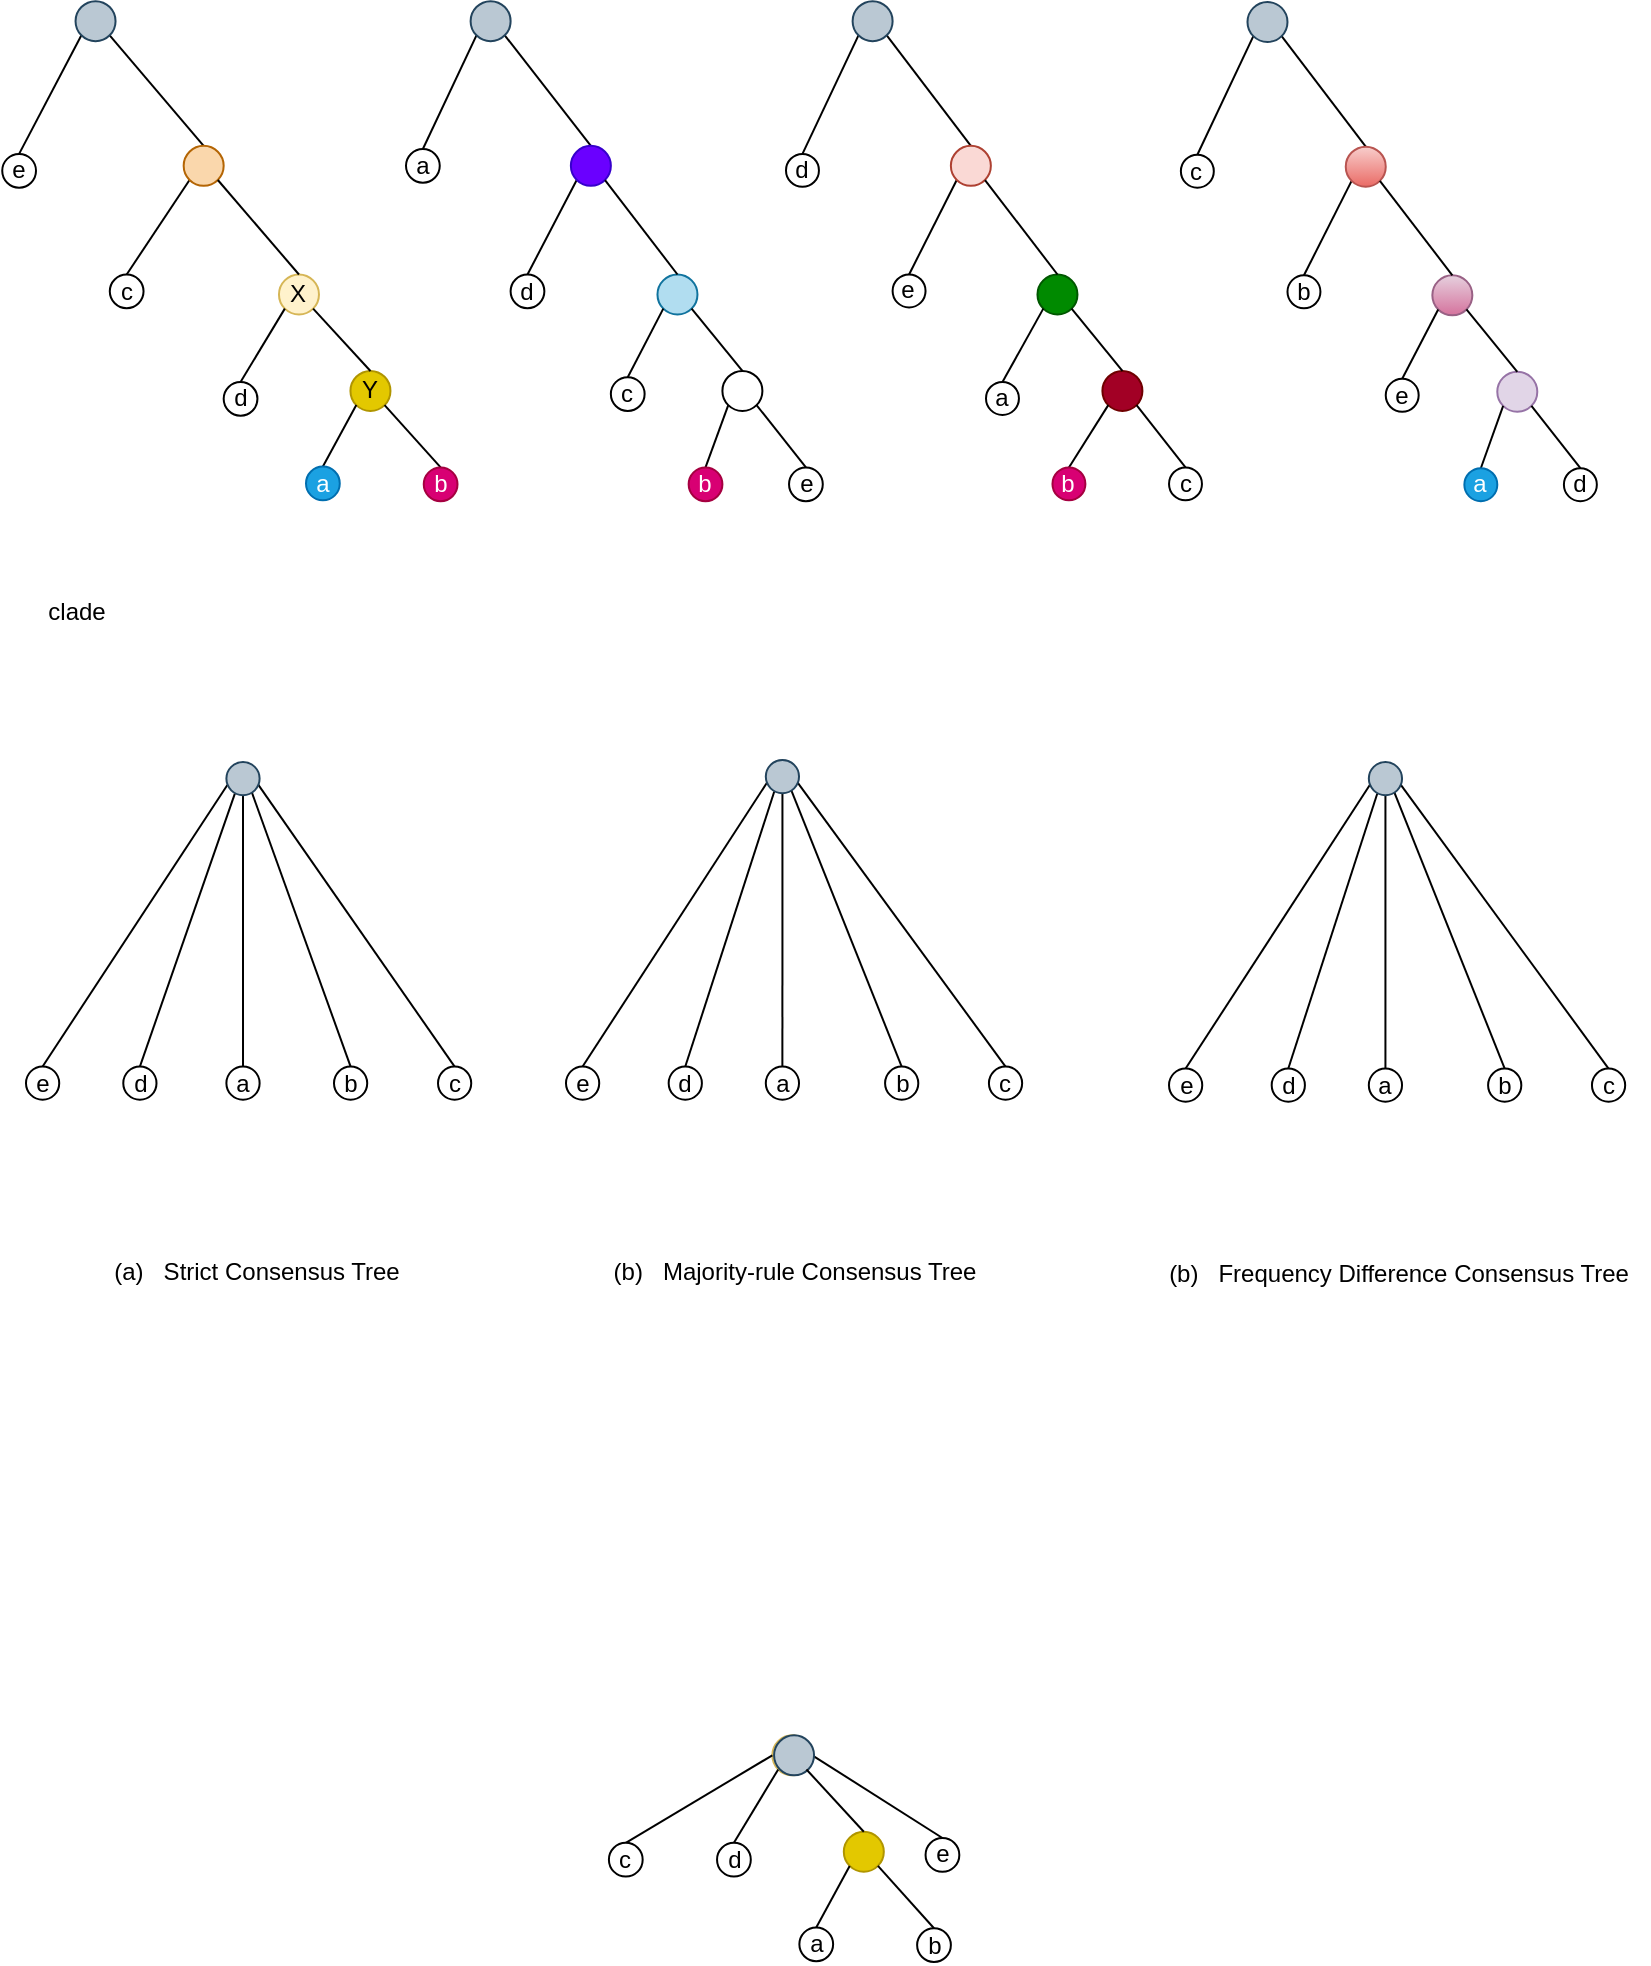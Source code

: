 <mxfile version="24.4.9" type="github" pages="3">
  <diagram name="Copy of tree-2" id="QKggvlex4-hHHZYVzpUv">
    <mxGraphModel dx="1572" dy="1920" grid="1" gridSize="10" guides="1" tooltips="1" connect="1" arrows="1" fold="1" page="1" pageScale="1" pageWidth="850" pageHeight="1100" math="0" shadow="0">
      <root>
        <mxCell id="oZjAM346mKSMK241MuZD-0" />
        <mxCell id="oZjAM346mKSMK241MuZD-1" parent="oZjAM346mKSMK241MuZD-0" />
        <mxCell id="oZjAM346mKSMK241MuZD-2" value="" style="group" vertex="1" connectable="0" parent="oZjAM346mKSMK241MuZD-1">
          <mxGeometry x="210" y="-1040.41" width="208.395" height="250" as="geometry" />
        </mxCell>
        <mxCell id="oZjAM346mKSMK241MuZD-3" value="" style="ellipse;whiteSpace=wrap;html=1;aspect=fixed;fontStyle=0;" vertex="1" parent="oZjAM346mKSMK241MuZD-2">
          <mxGeometry x="158.207" y="184.887" width="20" height="20" as="geometry" />
        </mxCell>
        <mxCell id="oZjAM346mKSMK241MuZD-4" value="" style="ellipse;whiteSpace=wrap;html=1;aspect=fixed;fontStyle=0;fillColor=#b1ddf0;strokeColor=#10739e;" vertex="1" parent="oZjAM346mKSMK241MuZD-2">
          <mxGeometry x="125.733" y="136.656" width="20" height="20" as="geometry" />
        </mxCell>
        <mxCell id="oZjAM346mKSMK241MuZD-5" value="" style="endArrow=none;html=1;rounded=0;exitX=0.5;exitY=0;exitDx=0;exitDy=0;entryX=1;entryY=1;entryDx=0;entryDy=0;fontStyle=0" edge="1" parent="oZjAM346mKSMK241MuZD-2" source="oZjAM346mKSMK241MuZD-15" target="oZjAM346mKSMK241MuZD-17">
          <mxGeometry width="50" height="50" relative="1" as="geometry">
            <mxPoint x="54.124" y="188.907" as="sourcePoint" />
            <mxPoint x="52.519" y="35.614" as="targetPoint" />
          </mxGeometry>
        </mxCell>
        <mxCell id="oZjAM346mKSMK241MuZD-6" value="" style="endArrow=none;html=1;rounded=0;exitX=0.5;exitY=0;exitDx=0;exitDy=0;entryX=0;entryY=1;entryDx=0;entryDy=0;fontStyle=0" edge="1" parent="oZjAM346mKSMK241MuZD-2" source="oZjAM346mKSMK241MuZD-14" target="oZjAM346mKSMK241MuZD-15">
          <mxGeometry width="50" height="50" relative="1" as="geometry">
            <mxPoint x="-62.454" y="182.479" as="sourcePoint" />
            <mxPoint x="-1.662" y="113.341" as="targetPoint" />
          </mxGeometry>
        </mxCell>
        <mxCell id="oZjAM346mKSMK241MuZD-7" value="" style="endArrow=none;html=1;rounded=0;exitX=0.5;exitY=0;exitDx=0;exitDy=0;entryX=0;entryY=1;entryDx=0;entryDy=0;fontStyle=0" edge="1" parent="oZjAM346mKSMK241MuZD-2" source="oZjAM346mKSMK241MuZD-11" target="oZjAM346mKSMK241MuZD-4">
          <mxGeometry width="50" height="50" relative="1" as="geometry">
            <mxPoint x="-32.471" y="269.296" as="sourcePoint" />
            <mxPoint x="74.94" y="152.733" as="targetPoint" />
          </mxGeometry>
        </mxCell>
        <mxCell id="oZjAM346mKSMK241MuZD-8" value="" style="endArrow=none;html=1;rounded=0;exitX=0.5;exitY=0;exitDx=0;exitDy=0;entryX=0;entryY=1;entryDx=0;entryDy=0;fontStyle=0" edge="1" parent="oZjAM346mKSMK241MuZD-2" source="oZjAM346mKSMK241MuZD-16" target="oZjAM346mKSMK241MuZD-17">
          <mxGeometry width="50" height="50" relative="1" as="geometry">
            <mxPoint x="54.124" y="188.907" as="sourcePoint" />
            <mxPoint x="88.137" y="33.61" as="targetPoint" />
          </mxGeometry>
        </mxCell>
        <mxCell id="oZjAM346mKSMK241MuZD-9" value="" style="endArrow=none;html=1;rounded=0;entryX=0;entryY=1;entryDx=0;entryDy=0;exitX=0.5;exitY=0;exitDx=0;exitDy=0;fontStyle=0" edge="1" parent="oZjAM346mKSMK241MuZD-2" source="oZjAM346mKSMK241MuZD-12" target="oZjAM346mKSMK241MuZD-3">
          <mxGeometry width="50" height="50" relative="1" as="geometry">
            <mxPoint x="106.578" y="182.479" as="sourcePoint" />
            <mxPoint x="95.757" y="148.714" as="targetPoint" />
          </mxGeometry>
        </mxCell>
        <mxCell id="oZjAM346mKSMK241MuZD-10" value="" style="endArrow=none;html=1;rounded=0;entryX=1;entryY=1;entryDx=0;entryDy=0;exitX=0.5;exitY=0;exitDx=0;exitDy=0;fontStyle=0" edge="1" parent="oZjAM346mKSMK241MuZD-2" source="oZjAM346mKSMK241MuZD-13" target="oZjAM346mKSMK241MuZD-3">
          <mxGeometry width="50" height="50" relative="1" as="geometry">
            <mxPoint x="245.641" y="184.891" as="sourcePoint" />
            <mxPoint x="95.757" y="148.714" as="targetPoint" />
          </mxGeometry>
        </mxCell>
        <mxCell id="oZjAM346mKSMK241MuZD-11" value="&lt;font style=&quot;font-size: 12px;&quot;&gt;c&lt;/font&gt;" style="ellipse;whiteSpace=wrap;html=1;aspect=fixed;fontStyle=0" vertex="1" parent="oZjAM346mKSMK241MuZD-2">
          <mxGeometry x="102.431" y="188.007" width="16.881" height="16.881" as="geometry" />
        </mxCell>
        <mxCell id="oZjAM346mKSMK241MuZD-12" value="b" style="ellipse;whiteSpace=wrap;html=1;aspect=fixed;fontStyle=0;fillColor=#d80073;fontColor=#ffffff;strokeColor=#A50040;" vertex="1" parent="oZjAM346mKSMK241MuZD-2">
          <mxGeometry x="141.327" y="233.119" width="16.881" height="16.881" as="geometry" />
        </mxCell>
        <mxCell id="oZjAM346mKSMK241MuZD-13" value="e" style="ellipse;whiteSpace=wrap;html=1;aspect=fixed;fontStyle=0" vertex="1" parent="oZjAM346mKSMK241MuZD-2">
          <mxGeometry x="191.514" y="233.119" width="16.881" height="16.881" as="geometry" />
        </mxCell>
        <mxCell id="oZjAM346mKSMK241MuZD-14" value="d" style="ellipse;whiteSpace=wrap;html=1;aspect=fixed;fontStyle=0" vertex="1" parent="oZjAM346mKSMK241MuZD-2">
          <mxGeometry x="52.303" y="136.657" width="16.881" height="16.881" as="geometry" />
        </mxCell>
        <mxCell id="oZjAM346mKSMK241MuZD-15" value="" style="ellipse;whiteSpace=wrap;html=1;aspect=fixed;fontStyle=0;fillColor=#6a00ff;strokeColor=#3700CC;fontColor=#ffffff;" vertex="1" parent="oZjAM346mKSMK241MuZD-2">
          <mxGeometry x="82.434" y="72.347" width="20" height="20" as="geometry" />
        </mxCell>
        <mxCell id="oZjAM346mKSMK241MuZD-16" value="a" style="ellipse;whiteSpace=wrap;html=1;aspect=fixed;fontStyle=0" vertex="1" parent="oZjAM346mKSMK241MuZD-2">
          <mxGeometry y="73.907" width="16.881" height="16.881" as="geometry" />
        </mxCell>
        <mxCell id="oZjAM346mKSMK241MuZD-17" value="" style="ellipse;whiteSpace=wrap;html=1;aspect=fixed;fontStyle=0;fillColor=#bac8d3;strokeColor=#23445d;" vertex="1" parent="oZjAM346mKSMK241MuZD-2">
          <mxGeometry x="32.307" width="20" height="20" as="geometry" />
        </mxCell>
        <mxCell id="oZjAM346mKSMK241MuZD-18" value="" style="endArrow=none;html=1;rounded=0;entryX=1;entryY=1;entryDx=0;entryDy=0;exitX=0.5;exitY=0;exitDx=0;exitDy=0;fontStyle=0" edge="1" parent="oZjAM346mKSMK241MuZD-2" source="oZjAM346mKSMK241MuZD-4" target="oZjAM346mKSMK241MuZD-15">
          <mxGeometry width="50" height="50" relative="1" as="geometry">
            <mxPoint x="45.797" y="171.222" as="sourcePoint" />
            <mxPoint x="87.43" y="131.029" as="targetPoint" />
          </mxGeometry>
        </mxCell>
        <mxCell id="oZjAM346mKSMK241MuZD-19" value="" style="endArrow=none;html=1;rounded=0;entryX=1;entryY=1;entryDx=0;entryDy=0;exitX=0.5;exitY=0;exitDx=0;exitDy=0;fontStyle=0" edge="1" parent="oZjAM346mKSMK241MuZD-2" source="oZjAM346mKSMK241MuZD-3" target="oZjAM346mKSMK241MuZD-4">
          <mxGeometry width="50" height="50" relative="1" as="geometry">
            <mxPoint x="124.9" y="225.08" as="sourcePoint" />
            <mxPoint x="166.534" y="184.887" as="targetPoint" />
          </mxGeometry>
        </mxCell>
        <mxCell id="oZjAM346mKSMK241MuZD-20" value="" style="group" vertex="1" connectable="0" parent="oZjAM346mKSMK241MuZD-1">
          <mxGeometry x="597.44" y="-1040" width="207.986" height="249.591" as="geometry" />
        </mxCell>
        <mxCell id="oZjAM346mKSMK241MuZD-21" value="" style="ellipse;whiteSpace=wrap;html=1;aspect=fixed;fontStyle=0;fillColor=#e1d5e7;strokeColor=#9673a6;" vertex="1" parent="oZjAM346mKSMK241MuZD-20">
          <mxGeometry x="158.207" y="184.887" width="20" height="20" as="geometry" />
        </mxCell>
        <mxCell id="oZjAM346mKSMK241MuZD-22" value="" style="ellipse;whiteSpace=wrap;html=1;aspect=fixed;fontStyle=0;fillColor=#e6d0de;gradientColor=#d5739d;strokeColor=#996185;" vertex="1" parent="oZjAM346mKSMK241MuZD-20">
          <mxGeometry x="125.733" y="136.656" width="20" height="20" as="geometry" />
        </mxCell>
        <mxCell id="oZjAM346mKSMK241MuZD-23" value="" style="endArrow=none;html=1;rounded=0;exitX=0.5;exitY=0;exitDx=0;exitDy=0;entryX=1;entryY=1;entryDx=0;entryDy=0;fontStyle=0" edge="1" parent="oZjAM346mKSMK241MuZD-20" source="oZjAM346mKSMK241MuZD-33" target="oZjAM346mKSMK241MuZD-35">
          <mxGeometry width="50" height="50" relative="1" as="geometry">
            <mxPoint x="54.124" y="188.907" as="sourcePoint" />
            <mxPoint x="52.519" y="35.614" as="targetPoint" />
          </mxGeometry>
        </mxCell>
        <mxCell id="oZjAM346mKSMK241MuZD-24" value="" style="endArrow=none;html=1;rounded=0;exitX=0.5;exitY=0;exitDx=0;exitDy=0;entryX=0;entryY=1;entryDx=0;entryDy=0;fontStyle=0" edge="1" parent="oZjAM346mKSMK241MuZD-20" source="oZjAM346mKSMK241MuZD-32" target="oZjAM346mKSMK241MuZD-33">
          <mxGeometry width="50" height="50" relative="1" as="geometry">
            <mxPoint x="-62.454" y="182.479" as="sourcePoint" />
            <mxPoint x="-1.662" y="113.341" as="targetPoint" />
          </mxGeometry>
        </mxCell>
        <mxCell id="oZjAM346mKSMK241MuZD-25" value="" style="endArrow=none;html=1;rounded=0;exitX=0.5;exitY=0;exitDx=0;exitDy=0;entryX=0;entryY=1;entryDx=0;entryDy=0;fontStyle=0" edge="1" parent="oZjAM346mKSMK241MuZD-20" source="oZjAM346mKSMK241MuZD-29" target="oZjAM346mKSMK241MuZD-22">
          <mxGeometry width="50" height="50" relative="1" as="geometry">
            <mxPoint x="-32.471" y="269.296" as="sourcePoint" />
            <mxPoint x="74.94" y="152.733" as="targetPoint" />
          </mxGeometry>
        </mxCell>
        <mxCell id="oZjAM346mKSMK241MuZD-26" value="" style="endArrow=none;html=1;rounded=0;exitX=0.5;exitY=0;exitDx=0;exitDy=0;entryX=0;entryY=1;entryDx=0;entryDy=0;fontStyle=0" edge="1" parent="oZjAM346mKSMK241MuZD-20" source="oZjAM346mKSMK241MuZD-34" target="oZjAM346mKSMK241MuZD-35">
          <mxGeometry width="50" height="50" relative="1" as="geometry">
            <mxPoint x="54.124" y="188.907" as="sourcePoint" />
            <mxPoint x="88.137" y="33.61" as="targetPoint" />
          </mxGeometry>
        </mxCell>
        <mxCell id="oZjAM346mKSMK241MuZD-27" value="" style="endArrow=none;html=1;rounded=0;entryX=0;entryY=1;entryDx=0;entryDy=0;exitX=0.5;exitY=0;exitDx=0;exitDy=0;fontStyle=0" edge="1" parent="oZjAM346mKSMK241MuZD-20" source="oZjAM346mKSMK241MuZD-30" target="oZjAM346mKSMK241MuZD-21">
          <mxGeometry width="50" height="50" relative="1" as="geometry">
            <mxPoint x="106.578" y="182.479" as="sourcePoint" />
            <mxPoint x="95.757" y="148.714" as="targetPoint" />
          </mxGeometry>
        </mxCell>
        <mxCell id="oZjAM346mKSMK241MuZD-28" value="" style="endArrow=none;html=1;rounded=0;entryX=1;entryY=1;entryDx=0;entryDy=0;exitX=0.5;exitY=0;exitDx=0;exitDy=0;fontStyle=0" edge="1" parent="oZjAM346mKSMK241MuZD-20" source="oZjAM346mKSMK241MuZD-31" target="oZjAM346mKSMK241MuZD-21">
          <mxGeometry width="50" height="50" relative="1" as="geometry">
            <mxPoint x="245.641" y="184.891" as="sourcePoint" />
            <mxPoint x="95.757" y="148.714" as="targetPoint" />
          </mxGeometry>
        </mxCell>
        <mxCell id="oZjAM346mKSMK241MuZD-29" value="e" style="ellipse;whiteSpace=wrap;html=1;aspect=fixed;fontStyle=0" vertex="1" parent="oZjAM346mKSMK241MuZD-20">
          <mxGeometry x="102.431" y="188.417" width="16.472" height="16.472" as="geometry" />
        </mxCell>
        <mxCell id="oZjAM346mKSMK241MuZD-30" value="a" style="ellipse;whiteSpace=wrap;html=1;aspect=fixed;fontStyle=0;fillColor=#1ba1e2;fontColor=#ffffff;strokeColor=#006EAF;" vertex="1" parent="oZjAM346mKSMK241MuZD-20">
          <mxGeometry x="141.737" y="233.119" width="16.472" height="16.472" as="geometry" />
        </mxCell>
        <mxCell id="oZjAM346mKSMK241MuZD-31" value="d" style="ellipse;whiteSpace=wrap;html=1;aspect=fixed;fontStyle=0" vertex="1" parent="oZjAM346mKSMK241MuZD-20">
          <mxGeometry x="191.514" y="233.119" width="16.472" height="16.472" as="geometry" />
        </mxCell>
        <mxCell id="oZjAM346mKSMK241MuZD-32" value="b" style="ellipse;whiteSpace=wrap;html=1;aspect=fixed;fontStyle=0" vertex="1" parent="oZjAM346mKSMK241MuZD-20">
          <mxGeometry x="53.303" y="136.657" width="16.472" height="16.472" as="geometry" />
        </mxCell>
        <mxCell id="oZjAM346mKSMK241MuZD-33" value="" style="ellipse;whiteSpace=wrap;html=1;aspect=fixed;fontStyle=0;fillColor=#f8cecc;gradientColor=#ea6b66;strokeColor=#b85450;" vertex="1" parent="oZjAM346mKSMK241MuZD-20">
          <mxGeometry x="82.434" y="72.347" width="20" height="20" as="geometry" />
        </mxCell>
        <mxCell id="oZjAM346mKSMK241MuZD-34" value="c" style="ellipse;whiteSpace=wrap;html=1;aspect=fixed;fontStyle=0" vertex="1" parent="oZjAM346mKSMK241MuZD-20">
          <mxGeometry y="76.367" width="16.472" height="16.472" as="geometry" />
        </mxCell>
        <mxCell id="oZjAM346mKSMK241MuZD-35" value="" style="ellipse;whiteSpace=wrap;html=1;aspect=fixed;fontStyle=0;fillColor=#bac8d3;strokeColor=#23445d;" vertex="1" parent="oZjAM346mKSMK241MuZD-20">
          <mxGeometry x="33.307" width="20" height="20" as="geometry" />
        </mxCell>
        <mxCell id="oZjAM346mKSMK241MuZD-36" value="" style="endArrow=none;html=1;rounded=0;entryX=1;entryY=1;entryDx=0;entryDy=0;exitX=0.5;exitY=0;exitDx=0;exitDy=0;fontStyle=0" edge="1" parent="oZjAM346mKSMK241MuZD-20" source="oZjAM346mKSMK241MuZD-22" target="oZjAM346mKSMK241MuZD-33">
          <mxGeometry width="50" height="50" relative="1" as="geometry">
            <mxPoint x="45.797" y="171.222" as="sourcePoint" />
            <mxPoint x="87.43" y="131.029" as="targetPoint" />
          </mxGeometry>
        </mxCell>
        <mxCell id="oZjAM346mKSMK241MuZD-37" value="" style="endArrow=none;html=1;rounded=0;entryX=1;entryY=1;entryDx=0;entryDy=0;exitX=0.5;exitY=0;exitDx=0;exitDy=0;fontStyle=0" edge="1" parent="oZjAM346mKSMK241MuZD-20" source="oZjAM346mKSMK241MuZD-21" target="oZjAM346mKSMK241MuZD-22">
          <mxGeometry width="50" height="50" relative="1" as="geometry">
            <mxPoint x="124.9" y="225.08" as="sourcePoint" />
            <mxPoint x="166.534" y="184.887" as="targetPoint" />
          </mxGeometry>
        </mxCell>
        <mxCell id="oZjAM346mKSMK241MuZD-38" value="" style="ellipse;whiteSpace=wrap;html=1;aspect=fixed;fontStyle=0;fillColor=#a20025;strokeColor=#6F0000;fontColor=#ffffff;" vertex="1" parent="oZjAM346mKSMK241MuZD-1">
          <mxGeometry x="558.207" y="-855.523" width="20" height="20" as="geometry" />
        </mxCell>
        <mxCell id="oZjAM346mKSMK241MuZD-39" value="" style="ellipse;whiteSpace=wrap;html=1;aspect=fixed;fontStyle=0;fillColor=#008a00;strokeColor=#005700;fontColor=#ffffff;" vertex="1" parent="oZjAM346mKSMK241MuZD-1">
          <mxGeometry x="525.733" y="-903.754" width="20" height="20" as="geometry" />
        </mxCell>
        <mxCell id="oZjAM346mKSMK241MuZD-40" value="" style="endArrow=none;html=1;rounded=0;exitX=0.5;exitY=0;exitDx=0;exitDy=0;entryX=1;entryY=1;entryDx=0;entryDy=0;fontStyle=0" edge="1" parent="oZjAM346mKSMK241MuZD-1" source="oZjAM346mKSMK241MuZD-50" target="oZjAM346mKSMK241MuZD-52">
          <mxGeometry width="50" height="50" relative="1" as="geometry">
            <mxPoint x="454.124" y="-851.503" as="sourcePoint" />
            <mxPoint x="452.519" y="-1004.796" as="targetPoint" />
          </mxGeometry>
        </mxCell>
        <mxCell id="oZjAM346mKSMK241MuZD-41" value="" style="endArrow=none;html=1;rounded=0;exitX=0.5;exitY=0;exitDx=0;exitDy=0;entryX=0;entryY=1;entryDx=0;entryDy=0;fontStyle=0" edge="1" parent="oZjAM346mKSMK241MuZD-1" source="oZjAM346mKSMK241MuZD-49" target="oZjAM346mKSMK241MuZD-50">
          <mxGeometry width="50" height="50" relative="1" as="geometry">
            <mxPoint x="337.546" y="-857.931" as="sourcePoint" />
            <mxPoint x="398.338" y="-927.069" as="targetPoint" />
          </mxGeometry>
        </mxCell>
        <mxCell id="oZjAM346mKSMK241MuZD-42" value="" style="endArrow=none;html=1;rounded=0;exitX=0.5;exitY=0;exitDx=0;exitDy=0;entryX=0;entryY=1;entryDx=0;entryDy=0;fontStyle=0" edge="1" parent="oZjAM346mKSMK241MuZD-1" source="oZjAM346mKSMK241MuZD-46" target="oZjAM346mKSMK241MuZD-39">
          <mxGeometry width="50" height="50" relative="1" as="geometry">
            <mxPoint x="367.529" y="-771.114" as="sourcePoint" />
            <mxPoint x="474.94" y="-887.677" as="targetPoint" />
          </mxGeometry>
        </mxCell>
        <mxCell id="oZjAM346mKSMK241MuZD-43" value="" style="endArrow=none;html=1;rounded=0;exitX=0.5;exitY=0;exitDx=0;exitDy=0;entryX=0;entryY=1;entryDx=0;entryDy=0;fontStyle=0" edge="1" parent="oZjAM346mKSMK241MuZD-1" source="oZjAM346mKSMK241MuZD-51" target="oZjAM346mKSMK241MuZD-52">
          <mxGeometry width="50" height="50" relative="1" as="geometry">
            <mxPoint x="454.124" y="-851.503" as="sourcePoint" />
            <mxPoint x="488.137" y="-1006.8" as="targetPoint" />
          </mxGeometry>
        </mxCell>
        <mxCell id="oZjAM346mKSMK241MuZD-44" value="" style="endArrow=none;html=1;rounded=0;entryX=0;entryY=1;entryDx=0;entryDy=0;exitX=0.5;exitY=0;exitDx=0;exitDy=0;fontStyle=0" edge="1" parent="oZjAM346mKSMK241MuZD-1" source="oZjAM346mKSMK241MuZD-47" target="oZjAM346mKSMK241MuZD-38">
          <mxGeometry width="50" height="50" relative="1" as="geometry">
            <mxPoint x="506.578" y="-857.931" as="sourcePoint" />
            <mxPoint x="495.757" y="-891.696" as="targetPoint" />
          </mxGeometry>
        </mxCell>
        <mxCell id="oZjAM346mKSMK241MuZD-45" value="" style="endArrow=none;html=1;rounded=0;entryX=1;entryY=1;entryDx=0;entryDy=0;exitX=0.5;exitY=0;exitDx=0;exitDy=0;fontStyle=0" edge="1" parent="oZjAM346mKSMK241MuZD-1" source="oZjAM346mKSMK241MuZD-48" target="oZjAM346mKSMK241MuZD-38">
          <mxGeometry width="50" height="50" relative="1" as="geometry">
            <mxPoint x="645.641" y="-855.519" as="sourcePoint" />
            <mxPoint x="495.757" y="-891.696" as="targetPoint" />
          </mxGeometry>
        </mxCell>
        <mxCell id="oZjAM346mKSMK241MuZD-46" value="a" style="ellipse;whiteSpace=wrap;html=1;aspect=fixed;fontStyle=0" vertex="1" parent="oZjAM346mKSMK241MuZD-1">
          <mxGeometry x="500.001" y="-850.003" width="16.472" height="16.472" as="geometry" />
        </mxCell>
        <mxCell id="oZjAM346mKSMK241MuZD-47" value="b" style="ellipse;whiteSpace=wrap;html=1;aspect=fixed;fontStyle=0;fillColor=#d80073;fontColor=#ffffff;strokeColor=#A50040;" vertex="1" parent="oZjAM346mKSMK241MuZD-1">
          <mxGeometry x="533.227" y="-807.291" width="16.472" height="16.472" as="geometry" />
        </mxCell>
        <mxCell id="oZjAM346mKSMK241MuZD-48" value="c" style="ellipse;whiteSpace=wrap;html=1;aspect=fixed;fontStyle=0" vertex="1" parent="oZjAM346mKSMK241MuZD-1">
          <mxGeometry x="591.514" y="-807.291" width="16.472" height="16.472" as="geometry" />
        </mxCell>
        <mxCell id="oZjAM346mKSMK241MuZD-49" value="e" style="ellipse;whiteSpace=wrap;html=1;aspect=fixed;fontStyle=0" vertex="1" parent="oZjAM346mKSMK241MuZD-1">
          <mxGeometry x="453.303" y="-903.753" width="16.472" height="16.472" as="geometry" />
        </mxCell>
        <mxCell id="oZjAM346mKSMK241MuZD-50" value="" style="ellipse;whiteSpace=wrap;html=1;aspect=fixed;fontStyle=0;fillColor=#fad9d5;strokeColor=#ae4132;" vertex="1" parent="oZjAM346mKSMK241MuZD-1">
          <mxGeometry x="482.434" y="-968.063" width="20" height="20" as="geometry" />
        </mxCell>
        <mxCell id="oZjAM346mKSMK241MuZD-51" value="&lt;font style=&quot;font-size: 12px;&quot;&gt;d&lt;/font&gt;" style="ellipse;whiteSpace=wrap;html=1;aspect=fixed;fontStyle=0" vertex="1" parent="oZjAM346mKSMK241MuZD-1">
          <mxGeometry x="400" y="-964.043" width="16.472" height="16.472" as="geometry" />
        </mxCell>
        <mxCell id="oZjAM346mKSMK241MuZD-52" value="" style="ellipse;whiteSpace=wrap;html=1;aspect=fixed;fontStyle=0;fillColor=#bac8d3;strokeColor=#23445d;" vertex="1" parent="oZjAM346mKSMK241MuZD-1">
          <mxGeometry x="433.307" y="-1040.41" width="20" height="20" as="geometry" />
        </mxCell>
        <mxCell id="oZjAM346mKSMK241MuZD-53" value="" style="endArrow=none;html=1;rounded=0;entryX=1;entryY=1;entryDx=0;entryDy=0;exitX=0.5;exitY=0;exitDx=0;exitDy=0;fontStyle=0" edge="1" parent="oZjAM346mKSMK241MuZD-1" source="oZjAM346mKSMK241MuZD-39" target="oZjAM346mKSMK241MuZD-50">
          <mxGeometry width="50" height="50" relative="1" as="geometry">
            <mxPoint x="445.797" y="-869.188" as="sourcePoint" />
            <mxPoint x="487.43" y="-909.381" as="targetPoint" />
          </mxGeometry>
        </mxCell>
        <mxCell id="oZjAM346mKSMK241MuZD-54" value="" style="endArrow=none;html=1;rounded=0;entryX=1;entryY=1;entryDx=0;entryDy=0;exitX=0.5;exitY=0;exitDx=0;exitDy=0;fontStyle=0" edge="1" parent="oZjAM346mKSMK241MuZD-1" source="oZjAM346mKSMK241MuZD-38" target="oZjAM346mKSMK241MuZD-39">
          <mxGeometry width="50" height="50" relative="1" as="geometry">
            <mxPoint x="524.9" y="-815.33" as="sourcePoint" />
            <mxPoint x="566.534" y="-855.523" as="targetPoint" />
          </mxGeometry>
        </mxCell>
        <mxCell id="oZjAM346mKSMK241MuZD-55" value="Y" style="ellipse;whiteSpace=wrap;html=1;aspect=fixed;fontStyle=0;fillColor=#e3c800;strokeColor=#B09500;fontColor=#000000;" vertex="1" parent="oZjAM346mKSMK241MuZD-1">
          <mxGeometry x="182.224" y="-855.523" width="20" height="20" as="geometry" />
        </mxCell>
        <mxCell id="oZjAM346mKSMK241MuZD-56" value="X" style="ellipse;whiteSpace=wrap;html=1;aspect=fixed;fontStyle=0;fillColor=#fff2cc;strokeColor=#d6b656;" vertex="1" parent="oZjAM346mKSMK241MuZD-1">
          <mxGeometry x="146.487" y="-903.754" width="20" height="20" as="geometry" />
        </mxCell>
        <mxCell id="oZjAM346mKSMK241MuZD-57" value="" style="endArrow=none;html=1;rounded=0;exitX=0.5;exitY=0;exitDx=0;exitDy=0;entryX=1;entryY=1;entryDx=0;entryDy=0;fontStyle=0" edge="1" parent="oZjAM346mKSMK241MuZD-1" source="oZjAM346mKSMK241MuZD-67" target="oZjAM346mKSMK241MuZD-69">
          <mxGeometry width="50" height="50" relative="1" as="geometry">
            <mxPoint x="67.682" y="-851.503" as="sourcePoint" />
            <mxPoint x="65.916" y="-1004.796" as="targetPoint" />
          </mxGeometry>
        </mxCell>
        <mxCell id="oZjAM346mKSMK241MuZD-58" value="" style="endArrow=none;html=1;rounded=0;exitX=0.5;exitY=0;exitDx=0;exitDy=0;entryX=0;entryY=1;entryDx=0;entryDy=0;fontStyle=0" edge="1" parent="oZjAM346mKSMK241MuZD-1" source="oZjAM346mKSMK241MuZD-66" target="oZjAM346mKSMK241MuZD-67">
          <mxGeometry width="50" height="50" relative="1" as="geometry">
            <mxPoint x="-60.609" y="-857.931" as="sourcePoint" />
            <mxPoint x="6.291" y="-927.069" as="targetPoint" />
          </mxGeometry>
        </mxCell>
        <mxCell id="oZjAM346mKSMK241MuZD-59" value="" style="endArrow=none;html=1;rounded=0;exitX=0.5;exitY=0;exitDx=0;exitDy=0;entryX=0;entryY=1;entryDx=0;entryDy=0;fontStyle=0" edge="1" parent="oZjAM346mKSMK241MuZD-1" source="oZjAM346mKSMK241MuZD-63" target="oZjAM346mKSMK241MuZD-56">
          <mxGeometry width="50" height="50" relative="1" as="geometry">
            <mxPoint x="-27.613" y="-771.114" as="sourcePoint" />
            <mxPoint x="90.59" y="-887.677" as="targetPoint" />
          </mxGeometry>
        </mxCell>
        <mxCell id="oZjAM346mKSMK241MuZD-60" value="" style="endArrow=none;html=1;rounded=0;exitX=0.5;exitY=0;exitDx=0;exitDy=0;entryX=0;entryY=1;entryDx=0;entryDy=0;fontStyle=0" edge="1" parent="oZjAM346mKSMK241MuZD-1" source="oZjAM346mKSMK241MuZD-68" target="oZjAM346mKSMK241MuZD-69">
          <mxGeometry width="50" height="50" relative="1" as="geometry">
            <mxPoint x="67.682" y="-851.503" as="sourcePoint" />
            <mxPoint x="105.113" y="-1006.8" as="targetPoint" />
          </mxGeometry>
        </mxCell>
        <mxCell id="oZjAM346mKSMK241MuZD-61" value="" style="endArrow=none;html=1;rounded=0;entryX=0;entryY=1;entryDx=0;entryDy=0;exitX=0.5;exitY=0;exitDx=0;exitDy=0;fontStyle=0" edge="1" parent="oZjAM346mKSMK241MuZD-1" source="oZjAM346mKSMK241MuZD-64" target="oZjAM346mKSMK241MuZD-55">
          <mxGeometry width="50" height="50" relative="1" as="geometry">
            <mxPoint x="125.407" y="-857.931" as="sourcePoint" />
            <mxPoint x="113.498" y="-891.696" as="targetPoint" />
          </mxGeometry>
        </mxCell>
        <mxCell id="oZjAM346mKSMK241MuZD-62" value="" style="endArrow=none;html=1;rounded=0;entryX=1;entryY=1;entryDx=0;entryDy=0;exitX=0.5;exitY=0;exitDx=0;exitDy=0;fontStyle=0" edge="1" parent="oZjAM346mKSMK241MuZD-1" source="oZjAM346mKSMK241MuZD-65" target="oZjAM346mKSMK241MuZD-55">
          <mxGeometry width="50" height="50" relative="1" as="geometry">
            <mxPoint x="278.443" y="-855.519" as="sourcePoint" />
            <mxPoint x="113.498" y="-891.696" as="targetPoint" />
          </mxGeometry>
        </mxCell>
        <mxCell id="oZjAM346mKSMK241MuZD-63" value="&lt;font style=&quot;font-size: 12px;&quot;&gt;d&lt;/font&gt;" style="ellipse;whiteSpace=wrap;html=1;aspect=fixed;fontStyle=0" vertex="1" parent="oZjAM346mKSMK241MuZD-1">
          <mxGeometry x="118.84" y="-850.003" width="16.881" height="16.881" as="geometry" />
        </mxCell>
        <mxCell id="oZjAM346mKSMK241MuZD-64" value="&lt;font style=&quot;font-size: 12px;&quot;&gt;a&lt;/font&gt;" style="ellipse;whiteSpace=wrap;html=1;aspect=fixed;fontStyle=0;fillColor=#1ba1e2;fontColor=#ffffff;strokeColor=#006EAF;" vertex="1" parent="oZjAM346mKSMK241MuZD-1">
          <mxGeometry x="160.004" y="-807.701" width="16.881" height="16.881" as="geometry" />
        </mxCell>
        <mxCell id="oZjAM346mKSMK241MuZD-65" value="&lt;font style=&quot;font-size: 12px;&quot;&gt;b&lt;/font&gt;" style="ellipse;whiteSpace=wrap;html=1;aspect=fixed;fontStyle=0;fillColor=#d80073;fontColor=#ffffff;strokeColor=#A50040;" vertex="1" parent="oZjAM346mKSMK241MuZD-1">
          <mxGeometry x="218.877" y="-807.291" width="16.881" height="16.881" as="geometry" />
        </mxCell>
        <mxCell id="oZjAM346mKSMK241MuZD-66" value="c" style="ellipse;whiteSpace=wrap;html=1;aspect=fixed;fontStyle=0" vertex="1" parent="oZjAM346mKSMK241MuZD-1">
          <mxGeometry x="61.897" y="-903.753" width="16.881" height="16.881" as="geometry" />
        </mxCell>
        <mxCell id="oZjAM346mKSMK241MuZD-67" value="" style="ellipse;whiteSpace=wrap;html=1;aspect=fixed;fontStyle=0;fillColor=#fad7ac;strokeColor=#b46504;" vertex="1" parent="oZjAM346mKSMK241MuZD-1">
          <mxGeometry x="98.837" y="-968.063" width="20" height="20" as="geometry" />
        </mxCell>
        <mxCell id="oZjAM346mKSMK241MuZD-68" value="&lt;font style=&quot;font-size: 12px;&quot;&gt;e&lt;/font&gt;" style="ellipse;whiteSpace=wrap;html=1;aspect=fixed;fontStyle=0" vertex="1" parent="oZjAM346mKSMK241MuZD-1">
          <mxGeometry x="8.12" y="-964.043" width="16.881" height="16.881" as="geometry" />
        </mxCell>
        <mxCell id="oZjAM346mKSMK241MuZD-69" value="" style="ellipse;whiteSpace=wrap;html=1;aspect=fixed;fontStyle=0;fillColor=#bac8d3;strokeColor=#23445d;" vertex="1" parent="oZjAM346mKSMK241MuZD-1">
          <mxGeometry x="44.773" y="-1040.41" width="20" height="20" as="geometry" />
        </mxCell>
        <mxCell id="oZjAM346mKSMK241MuZD-70" value="" style="endArrow=none;html=1;rounded=0;entryX=1;entryY=1;entryDx=0;entryDy=0;exitX=0.5;exitY=0;exitDx=0;exitDy=0;fontStyle=0" edge="1" parent="oZjAM346mKSMK241MuZD-1" source="oZjAM346mKSMK241MuZD-56" target="oZjAM346mKSMK241MuZD-67">
          <mxGeometry width="50" height="50" relative="1" as="geometry">
            <mxPoint x="58.518" y="-869.188" as="sourcePoint" />
            <mxPoint x="104.335" y="-909.381" as="targetPoint" />
          </mxGeometry>
        </mxCell>
        <mxCell id="oZjAM346mKSMK241MuZD-71" value="" style="endArrow=none;html=1;rounded=0;entryX=1;entryY=1;entryDx=0;entryDy=0;exitX=0.5;exitY=0;exitDx=0;exitDy=0;fontStyle=0" edge="1" parent="oZjAM346mKSMK241MuZD-1" source="oZjAM346mKSMK241MuZD-55" target="oZjAM346mKSMK241MuZD-56">
          <mxGeometry width="50" height="50" relative="1" as="geometry">
            <mxPoint x="145.57" y="-815.33" as="sourcePoint" />
            <mxPoint x="191.387" y="-855.523" as="targetPoint" />
          </mxGeometry>
        </mxCell>
        <mxCell id="oZjAM346mKSMK241MuZD-72" value="" style="group" vertex="1" connectable="0" parent="oZjAM346mKSMK241MuZD-1">
          <mxGeometry x="20" y="-660" width="222.615" height="269.59" as="geometry" />
        </mxCell>
        <mxCell id="oZjAM346mKSMK241MuZD-73" value="(a)&amp;nbsp; &amp;nbsp;Strict Consensus Tree" style="text;html=1;align=center;verticalAlign=middle;resizable=0;points=[];autosize=1;strokeColor=none;fillColor=none;" vertex="1" parent="oZjAM346mKSMK241MuZD-72">
          <mxGeometry x="29.76" y="239.59" width="170" height="30" as="geometry" />
        </mxCell>
        <mxCell id="oZjAM346mKSMK241MuZD-74" value="" style="endArrow=none;html=1;rounded=0;exitX=0.5;exitY=0;exitDx=0;exitDy=0;entryX=0.255;entryY=0.95;entryDx=0;entryDy=0;fontStyle=0;entryPerimeter=0;" edge="1" parent="oZjAM346mKSMK241MuZD-72" source="oZjAM346mKSMK241MuZD-81" target="oZjAM346mKSMK241MuZD-84">
          <mxGeometry width="50" height="50" relative="1" as="geometry">
            <mxPoint x="-146.096" y="459.692" as="sourcePoint" />
            <mxPoint x="124.974" y="29.533" as="targetPoint" />
          </mxGeometry>
        </mxCell>
        <mxCell id="oZjAM346mKSMK241MuZD-75" value="" style="endArrow=none;html=1;rounded=0;exitX=0.5;exitY=0;exitDx=0;exitDy=0;entryX=0.029;entryY=0.691;entryDx=0;entryDy=0;fontStyle=0;entryPerimeter=0;" edge="1" parent="oZjAM346mKSMK241MuZD-72" source="oZjAM346mKSMK241MuZD-82" target="oZjAM346mKSMK241MuZD-84">
          <mxGeometry width="50" height="50" relative="1" as="geometry">
            <mxPoint x="134.149" y="478.313" as="sourcePoint" />
            <mxPoint x="96.076" y="15.108" as="targetPoint" />
          </mxGeometry>
        </mxCell>
        <mxCell id="oZjAM346mKSMK241MuZD-76" value="" style="endArrow=none;html=1;rounded=0;entryX=0.75;entryY=0.87;entryDx=0;entryDy=0;exitX=0.5;exitY=0;exitDx=0;exitDy=0;fontStyle=0;entryPerimeter=0;" edge="1" parent="oZjAM346mKSMK241MuZD-72" source="oZjAM346mKSMK241MuZD-79" target="oZjAM346mKSMK241MuZD-84">
          <mxGeometry width="50" height="50" relative="1" as="geometry">
            <mxPoint x="260.246" y="459.692" as="sourcePoint" />
            <mxPoint x="141.321" y="21.161" as="targetPoint" />
          </mxGeometry>
        </mxCell>
        <mxCell id="oZjAM346mKSMK241MuZD-77" value="" style="endArrow=none;html=1;rounded=0;entryX=0.953;entryY=0.675;entryDx=0;entryDy=0;exitX=0.5;exitY=0;exitDx=0;exitDy=0;fontStyle=0;entryPerimeter=0;" edge="1" parent="oZjAM346mKSMK241MuZD-72" source="oZjAM346mKSMK241MuZD-80" target="oZjAM346mKSMK241MuZD-84">
          <mxGeometry width="50" height="50" relative="1" as="geometry">
            <mxPoint x="594.545" y="466.679" as="sourcePoint" />
            <mxPoint x="153.871" y="15.108" as="targetPoint" />
          </mxGeometry>
        </mxCell>
        <mxCell id="oZjAM346mKSMK241MuZD-78" value="a" style="ellipse;whiteSpace=wrap;html=1;aspect=fixed;fontStyle=0" vertex="1" parent="oZjAM346mKSMK241MuZD-72">
          <mxGeometry x="100.199" y="152.276" width="16.612" height="16.612" as="geometry" />
        </mxCell>
        <mxCell id="oZjAM346mKSMK241MuZD-79" value="b" style="ellipse;whiteSpace=wrap;html=1;aspect=fixed;fontStyle=0" vertex="1" parent="oZjAM346mKSMK241MuZD-72">
          <mxGeometry x="154.001" y="152.28" width="16.612" height="16.612" as="geometry" />
        </mxCell>
        <mxCell id="oZjAM346mKSMK241MuZD-80" value="c" style="ellipse;whiteSpace=wrap;html=1;aspect=fixed;fontStyle=0" vertex="1" parent="oZjAM346mKSMK241MuZD-72">
          <mxGeometry x="206.003" y="152.28" width="16.612" height="16.612" as="geometry" />
        </mxCell>
        <mxCell id="oZjAM346mKSMK241MuZD-81" value="d" style="ellipse;whiteSpace=wrap;html=1;aspect=fixed;fontStyle=0" vertex="1" parent="oZjAM346mKSMK241MuZD-72">
          <mxGeometry x="48.641" y="152.276" width="16.612" height="16.612" as="geometry" />
        </mxCell>
        <mxCell id="oZjAM346mKSMK241MuZD-82" value="e" style="ellipse;whiteSpace=wrap;html=1;aspect=fixed;fontStyle=0" vertex="1" parent="oZjAM346mKSMK241MuZD-72">
          <mxGeometry y="152.273" width="16.612" height="16.612" as="geometry" />
        </mxCell>
        <mxCell id="oZjAM346mKSMK241MuZD-83" value="" style="endArrow=none;html=1;rounded=0;fontSize=12;startSize=8;endSize=8;curved=1;entryX=0.5;entryY=1;entryDx=0;entryDy=0;exitX=0.5;exitY=0;exitDx=0;exitDy=0;" edge="1" parent="oZjAM346mKSMK241MuZD-72" source="oZjAM346mKSMK241MuZD-78" target="oZjAM346mKSMK241MuZD-84">
          <mxGeometry width="50" height="50" relative="1" as="geometry">
            <mxPoint x="28.079" y="249.712" as="sourcePoint" />
            <mxPoint x="124.974" y="29.533" as="targetPoint" />
          </mxGeometry>
        </mxCell>
        <mxCell id="oZjAM346mKSMK241MuZD-84" value="" style="ellipse;whiteSpace=wrap;html=1;aspect=fixed;fontStyle=0;fillColor=#bac8d3;strokeColor=#23445d;" vertex="1" parent="oZjAM346mKSMK241MuZD-72">
          <mxGeometry x="100.196" width="16.612" height="16.612" as="geometry" />
        </mxCell>
        <mxCell id="oZjAM346mKSMK241MuZD-85" value="" style="group" vertex="1" connectable="0" parent="oZjAM346mKSMK241MuZD-1">
          <mxGeometry x="290.0" y="-661" width="228.075" height="270.59" as="geometry" />
        </mxCell>
        <mxCell id="oZjAM346mKSMK241MuZD-86" value="(b)&amp;nbsp; &amp;nbsp;Majority-rule Consensus Tree" style="text;html=1;align=center;verticalAlign=middle;resizable=0;points=[];autosize=1;strokeColor=none;fillColor=none;" vertex="1" parent="oZjAM346mKSMK241MuZD-85">
          <mxGeometry x="14.46" y="240.59" width="200" height="30" as="geometry" />
        </mxCell>
        <mxCell id="oZjAM346mKSMK241MuZD-87" value="" style="endArrow=none;html=1;rounded=0;exitX=0.5;exitY=0;exitDx=0;exitDy=0;entryX=0.255;entryY=0.95;entryDx=0;entryDy=0;fontStyle=0;entryPerimeter=0;" edge="1" parent="oZjAM346mKSMK241MuZD-85" source="oZjAM346mKSMK241MuZD-94" target="oZjAM346mKSMK241MuZD-97">
          <mxGeometry width="50" height="50" relative="1" as="geometry">
            <mxPoint x="-146.396" y="460.692" as="sourcePoint" />
            <mxPoint x="124.674" y="30.533" as="targetPoint" />
          </mxGeometry>
        </mxCell>
        <mxCell id="oZjAM346mKSMK241MuZD-88" value="" style="endArrow=none;html=1;rounded=0;exitX=0.5;exitY=0;exitDx=0;exitDy=0;entryX=0.029;entryY=0.691;entryDx=0;entryDy=0;fontStyle=0;entryPerimeter=0;" edge="1" parent="oZjAM346mKSMK241MuZD-85" source="oZjAM346mKSMK241MuZD-95" target="oZjAM346mKSMK241MuZD-97">
          <mxGeometry width="50" height="50" relative="1" as="geometry">
            <mxPoint x="133.849" y="479.313" as="sourcePoint" />
            <mxPoint x="95.776" y="16.108" as="targetPoint" />
          </mxGeometry>
        </mxCell>
        <mxCell id="oZjAM346mKSMK241MuZD-89" value="" style="endArrow=none;html=1;rounded=0;entryX=0.75;entryY=0.87;entryDx=0;entryDy=0;exitX=0.5;exitY=0;exitDx=0;exitDy=0;fontStyle=0;entryPerimeter=0;" edge="1" parent="oZjAM346mKSMK241MuZD-85" source="oZjAM346mKSMK241MuZD-92" target="oZjAM346mKSMK241MuZD-97">
          <mxGeometry width="50" height="50" relative="1" as="geometry">
            <mxPoint x="259.946" y="460.692" as="sourcePoint" />
            <mxPoint x="141.021" y="22.161" as="targetPoint" />
          </mxGeometry>
        </mxCell>
        <mxCell id="oZjAM346mKSMK241MuZD-90" value="" style="endArrow=none;html=1;rounded=0;entryX=0.953;entryY=0.675;entryDx=0;entryDy=0;exitX=0.5;exitY=0;exitDx=0;exitDy=0;fontStyle=0;entryPerimeter=0;" edge="1" parent="oZjAM346mKSMK241MuZD-85" source="oZjAM346mKSMK241MuZD-93" target="oZjAM346mKSMK241MuZD-97">
          <mxGeometry width="50" height="50" relative="1" as="geometry">
            <mxPoint x="594.245" y="467.679" as="sourcePoint" />
            <mxPoint x="153.571" y="16.108" as="targetPoint" />
          </mxGeometry>
        </mxCell>
        <mxCell id="oZjAM346mKSMK241MuZD-91" value="a" style="ellipse;whiteSpace=wrap;html=1;aspect=fixed;fontStyle=0" vertex="1" parent="oZjAM346mKSMK241MuZD-85">
          <mxGeometry x="99.899" y="153.276" width="16.612" height="16.612" as="geometry" />
        </mxCell>
        <mxCell id="oZjAM346mKSMK241MuZD-92" value="b" style="ellipse;whiteSpace=wrap;html=1;aspect=fixed;fontStyle=0" vertex="1" parent="oZjAM346mKSMK241MuZD-85">
          <mxGeometry x="159.541" y="153.28" width="16.612" height="16.612" as="geometry" />
        </mxCell>
        <mxCell id="oZjAM346mKSMK241MuZD-93" value="c" style="ellipse;whiteSpace=wrap;html=1;aspect=fixed;fontStyle=0" vertex="1" parent="oZjAM346mKSMK241MuZD-85">
          <mxGeometry x="211.463" y="153.28" width="16.612" height="16.612" as="geometry" />
        </mxCell>
        <mxCell id="oZjAM346mKSMK241MuZD-94" value="d" style="ellipse;whiteSpace=wrap;html=1;aspect=fixed;fontStyle=0" vertex="1" parent="oZjAM346mKSMK241MuZD-85">
          <mxGeometry x="51.341" y="153.276" width="16.612" height="16.612" as="geometry" />
        </mxCell>
        <mxCell id="oZjAM346mKSMK241MuZD-95" value="e" style="ellipse;whiteSpace=wrap;html=1;aspect=fixed;fontStyle=0" vertex="1" parent="oZjAM346mKSMK241MuZD-85">
          <mxGeometry y="153.273" width="16.612" height="16.612" as="geometry" />
        </mxCell>
        <mxCell id="oZjAM346mKSMK241MuZD-96" value="" style="endArrow=none;html=1;rounded=0;fontSize=12;startSize=8;endSize=8;curved=1;entryX=0.5;entryY=1;entryDx=0;entryDy=0;exitX=0.5;exitY=0;exitDx=0;exitDy=0;" edge="1" parent="oZjAM346mKSMK241MuZD-85" source="oZjAM346mKSMK241MuZD-91" target="oZjAM346mKSMK241MuZD-97">
          <mxGeometry width="50" height="50" relative="1" as="geometry">
            <mxPoint x="27.779" y="250.712" as="sourcePoint" />
            <mxPoint x="124.674" y="30.533" as="targetPoint" />
          </mxGeometry>
        </mxCell>
        <mxCell id="oZjAM346mKSMK241MuZD-97" value="" style="ellipse;whiteSpace=wrap;html=1;aspect=fixed;fontStyle=0;fillColor=#bac8d3;strokeColor=#23445d;" vertex="1" parent="oZjAM346mKSMK241MuZD-85">
          <mxGeometry x="99.906" width="16.612" height="16.612" as="geometry" />
        </mxCell>
        <mxCell id="oZjAM346mKSMK241MuZD-98" value="" style="group" vertex="1" connectable="0" parent="oZjAM346mKSMK241MuZD-1">
          <mxGeometry x="591.51" y="-660" width="239.46" height="270.59" as="geometry" />
        </mxCell>
        <mxCell id="oZjAM346mKSMK241MuZD-99" value="(b)&amp;nbsp; &amp;nbsp;Frequency Difference Consensus Tree" style="text;html=1;align=center;verticalAlign=middle;resizable=0;points=[];autosize=1;strokeColor=none;fillColor=none;" vertex="1" parent="oZjAM346mKSMK241MuZD-98">
          <mxGeometry x="-10.54" y="240.59" width="250" height="30" as="geometry" />
        </mxCell>
        <mxCell id="oZjAM346mKSMK241MuZD-100" value="" style="endArrow=none;html=1;rounded=0;exitX=0.5;exitY=0;exitDx=0;exitDy=0;entryX=0.255;entryY=0.95;entryDx=0;entryDy=0;fontStyle=0;entryPerimeter=0;" edge="1" parent="oZjAM346mKSMK241MuZD-98" source="oZjAM346mKSMK241MuZD-107" target="oZjAM346mKSMK241MuZD-110">
          <mxGeometry width="50" height="50" relative="1" as="geometry">
            <mxPoint x="-146.396" y="460.692" as="sourcePoint" />
            <mxPoint x="124.674" y="30.533" as="targetPoint" />
          </mxGeometry>
        </mxCell>
        <mxCell id="oZjAM346mKSMK241MuZD-101" value="" style="endArrow=none;html=1;rounded=0;exitX=0.5;exitY=0;exitDx=0;exitDy=0;entryX=0.029;entryY=0.691;entryDx=0;entryDy=0;fontStyle=0;entryPerimeter=0;" edge="1" parent="oZjAM346mKSMK241MuZD-98" source="oZjAM346mKSMK241MuZD-108" target="oZjAM346mKSMK241MuZD-110">
          <mxGeometry width="50" height="50" relative="1" as="geometry">
            <mxPoint x="133.849" y="479.313" as="sourcePoint" />
            <mxPoint x="95.776" y="16.108" as="targetPoint" />
          </mxGeometry>
        </mxCell>
        <mxCell id="oZjAM346mKSMK241MuZD-102" value="" style="endArrow=none;html=1;rounded=0;entryX=0.75;entryY=0.87;entryDx=0;entryDy=0;exitX=0.5;exitY=0;exitDx=0;exitDy=0;fontStyle=0;entryPerimeter=0;" edge="1" parent="oZjAM346mKSMK241MuZD-98" source="oZjAM346mKSMK241MuZD-105" target="oZjAM346mKSMK241MuZD-110">
          <mxGeometry width="50" height="50" relative="1" as="geometry">
            <mxPoint x="259.946" y="460.692" as="sourcePoint" />
            <mxPoint x="141.021" y="22.161" as="targetPoint" />
          </mxGeometry>
        </mxCell>
        <mxCell id="oZjAM346mKSMK241MuZD-103" value="" style="endArrow=none;html=1;rounded=0;entryX=0.953;entryY=0.675;entryDx=0;entryDy=0;exitX=0.5;exitY=0;exitDx=0;exitDy=0;fontStyle=0;entryPerimeter=0;" edge="1" parent="oZjAM346mKSMK241MuZD-98" source="oZjAM346mKSMK241MuZD-106" target="oZjAM346mKSMK241MuZD-110">
          <mxGeometry width="50" height="50" relative="1" as="geometry">
            <mxPoint x="594.245" y="467.679" as="sourcePoint" />
            <mxPoint x="153.571" y="16.108" as="targetPoint" />
          </mxGeometry>
        </mxCell>
        <mxCell id="oZjAM346mKSMK241MuZD-104" value="a" style="ellipse;whiteSpace=wrap;html=1;aspect=fixed;fontStyle=0" vertex="1" parent="oZjAM346mKSMK241MuZD-98">
          <mxGeometry x="99.899" y="153.276" width="16.612" height="16.612" as="geometry" />
        </mxCell>
        <mxCell id="oZjAM346mKSMK241MuZD-105" value="b" style="ellipse;whiteSpace=wrap;html=1;aspect=fixed;fontStyle=0" vertex="1" parent="oZjAM346mKSMK241MuZD-98">
          <mxGeometry x="159.541" y="153.28" width="16.612" height="16.612" as="geometry" />
        </mxCell>
        <mxCell id="oZjAM346mKSMK241MuZD-106" value="c" style="ellipse;whiteSpace=wrap;html=1;aspect=fixed;fontStyle=0" vertex="1" parent="oZjAM346mKSMK241MuZD-98">
          <mxGeometry x="211.463" y="153.28" width="16.612" height="16.612" as="geometry" />
        </mxCell>
        <mxCell id="oZjAM346mKSMK241MuZD-107" value="d" style="ellipse;whiteSpace=wrap;html=1;aspect=fixed;fontStyle=0" vertex="1" parent="oZjAM346mKSMK241MuZD-98">
          <mxGeometry x="51.341" y="153.276" width="16.612" height="16.612" as="geometry" />
        </mxCell>
        <mxCell id="oZjAM346mKSMK241MuZD-108" value="e" style="ellipse;whiteSpace=wrap;html=1;aspect=fixed;fontStyle=0" vertex="1" parent="oZjAM346mKSMK241MuZD-98">
          <mxGeometry y="153.273" width="16.612" height="16.612" as="geometry" />
        </mxCell>
        <mxCell id="oZjAM346mKSMK241MuZD-109" value="" style="endArrow=none;html=1;rounded=0;fontSize=12;startSize=8;endSize=8;curved=1;entryX=0.5;entryY=1;entryDx=0;entryDy=0;exitX=0.5;exitY=0;exitDx=0;exitDy=0;" edge="1" parent="oZjAM346mKSMK241MuZD-98" source="oZjAM346mKSMK241MuZD-104" target="oZjAM346mKSMK241MuZD-110">
          <mxGeometry width="50" height="50" relative="1" as="geometry">
            <mxPoint x="27.779" y="250.712" as="sourcePoint" />
            <mxPoint x="124.674" y="30.533" as="targetPoint" />
          </mxGeometry>
        </mxCell>
        <mxCell id="oZjAM346mKSMK241MuZD-110" value="" style="ellipse;whiteSpace=wrap;html=1;aspect=fixed;fontStyle=0;fillColor=#bac8d3;strokeColor=#23445d;" vertex="1" parent="oZjAM346mKSMK241MuZD-98">
          <mxGeometry x="99.906" width="16.612" height="16.612" as="geometry" />
        </mxCell>
        <mxCell id="oZjAM346mKSMK241MuZD-111" value="clade" style="text;html=1;align=center;verticalAlign=middle;resizable=0;points=[];autosize=1;strokeColor=none;fillColor=none;" vertex="1" parent="oZjAM346mKSMK241MuZD-1">
          <mxGeometry x="20" y="-750" width="50" height="30" as="geometry" />
        </mxCell>
        <mxCell id="oZjAM346mKSMK241MuZD-112" value="" style="ellipse;whiteSpace=wrap;html=1;aspect=fixed;fontStyle=0;fillColor=#e3c800;strokeColor=#B09500;fontColor=#000000;" vertex="1" parent="oZjAM346mKSMK241MuZD-1">
          <mxGeometry x="428.904" y="-125.113" width="20" height="20" as="geometry" />
        </mxCell>
        <mxCell id="oZjAM346mKSMK241MuZD-113" value="" style="ellipse;whiteSpace=wrap;html=1;aspect=fixed;fontStyle=0;fillColor=#fff2cc;strokeColor=#d6b656;" vertex="1" parent="oZjAM346mKSMK241MuZD-1">
          <mxGeometry x="393.167" y="-173.344" width="20" height="20" as="geometry" />
        </mxCell>
        <mxCell id="oZjAM346mKSMK241MuZD-114" value="" style="endArrow=none;html=1;rounded=0;exitX=0.5;exitY=0;exitDx=0;exitDy=0;entryX=0;entryY=0.5;entryDx=0;entryDy=0;fontStyle=0" edge="1" parent="oZjAM346mKSMK241MuZD-1" source="oZjAM346mKSMK241MuZD-122" target="oZjAM346mKSMK241MuZD-113">
          <mxGeometry width="50" height="50" relative="1" as="geometry">
            <mxPoint x="186.071" y="-127.521" as="sourcePoint" />
            <mxPoint x="252.971" y="-196.659" as="targetPoint" />
          </mxGeometry>
        </mxCell>
        <mxCell id="oZjAM346mKSMK241MuZD-115" value="" style="endArrow=none;html=1;rounded=0;exitX=0.5;exitY=0;exitDx=0;exitDy=0;entryX=0;entryY=1;entryDx=0;entryDy=0;fontStyle=0" edge="1" parent="oZjAM346mKSMK241MuZD-1" source="oZjAM346mKSMK241MuZD-119" target="oZjAM346mKSMK241MuZD-113">
          <mxGeometry width="50" height="50" relative="1" as="geometry">
            <mxPoint x="219.067" y="-40.704" as="sourcePoint" />
            <mxPoint x="337.27" y="-157.267" as="targetPoint" />
          </mxGeometry>
        </mxCell>
        <mxCell id="oZjAM346mKSMK241MuZD-116" value="" style="endArrow=none;html=1;rounded=0;exitX=0.5;exitY=0;exitDx=0;exitDy=0;entryX=1;entryY=0.5;entryDx=0;entryDy=0;fontStyle=0" edge="1" parent="oZjAM346mKSMK241MuZD-1" source="oZjAM346mKSMK241MuZD-123" target="oZjAM346mKSMK241MuZD-113">
          <mxGeometry width="50" height="50" relative="1" as="geometry">
            <mxPoint x="529.342" y="-9.453" as="sourcePoint" />
            <mxPoint x="509.362" y="-181.289" as="targetPoint" />
          </mxGeometry>
        </mxCell>
        <mxCell id="oZjAM346mKSMK241MuZD-117" value="" style="endArrow=none;html=1;rounded=0;entryX=0;entryY=1;entryDx=0;entryDy=0;exitX=0.5;exitY=0;exitDx=0;exitDy=0;fontStyle=0" edge="1" parent="oZjAM346mKSMK241MuZD-1" source="oZjAM346mKSMK241MuZD-120" target="oZjAM346mKSMK241MuZD-112">
          <mxGeometry width="50" height="50" relative="1" as="geometry">
            <mxPoint x="372.087" y="-127.521" as="sourcePoint" />
            <mxPoint x="360.178" y="-161.286" as="targetPoint" />
          </mxGeometry>
        </mxCell>
        <mxCell id="oZjAM346mKSMK241MuZD-118" value="" style="endArrow=none;html=1;rounded=0;entryX=1;entryY=1;entryDx=0;entryDy=0;exitX=0.5;exitY=0;exitDx=0;exitDy=0;fontStyle=0" edge="1" parent="oZjAM346mKSMK241MuZD-1" source="oZjAM346mKSMK241MuZD-121" target="oZjAM346mKSMK241MuZD-112">
          <mxGeometry width="50" height="50" relative="1" as="geometry">
            <mxPoint x="525.123" y="-125.109" as="sourcePoint" />
            <mxPoint x="360.178" y="-161.286" as="targetPoint" />
          </mxGeometry>
        </mxCell>
        <mxCell id="oZjAM346mKSMK241MuZD-119" value="&lt;font style=&quot;font-size: 12px;&quot;&gt;d&lt;/font&gt;" style="ellipse;whiteSpace=wrap;html=1;aspect=fixed;fontStyle=0" vertex="1" parent="oZjAM346mKSMK241MuZD-1">
          <mxGeometry x="365.52" y="-119.593" width="16.881" height="16.881" as="geometry" />
        </mxCell>
        <mxCell id="oZjAM346mKSMK241MuZD-120" value="&lt;font style=&quot;font-size: 12px;&quot;&gt;a&lt;/font&gt;" style="ellipse;whiteSpace=wrap;html=1;aspect=fixed;fontStyle=0" vertex="1" parent="oZjAM346mKSMK241MuZD-1">
          <mxGeometry x="406.684" y="-77.291" width="16.881" height="16.881" as="geometry" />
        </mxCell>
        <mxCell id="oZjAM346mKSMK241MuZD-121" value="&lt;font style=&quot;font-size: 12px;&quot;&gt;b&lt;/font&gt;" style="ellipse;whiteSpace=wrap;html=1;aspect=fixed;fontStyle=0" vertex="1" parent="oZjAM346mKSMK241MuZD-1">
          <mxGeometry x="465.557" y="-76.881" width="16.881" height="16.881" as="geometry" />
        </mxCell>
        <mxCell id="oZjAM346mKSMK241MuZD-122" value="c" style="ellipse;whiteSpace=wrap;html=1;aspect=fixed;fontStyle=0" vertex="1" parent="oZjAM346mKSMK241MuZD-1">
          <mxGeometry x="311.457" y="-119.593" width="16.881" height="16.881" as="geometry" />
        </mxCell>
        <mxCell id="oZjAM346mKSMK241MuZD-123" value="&lt;font style=&quot;font-size: 12px;&quot;&gt;e&lt;/font&gt;" style="ellipse;whiteSpace=wrap;html=1;aspect=fixed;fontStyle=0" vertex="1" parent="oZjAM346mKSMK241MuZD-1">
          <mxGeometry x="469.78" y="-121.993" width="16.881" height="16.881" as="geometry" />
        </mxCell>
        <mxCell id="oZjAM346mKSMK241MuZD-124" value="" style="ellipse;whiteSpace=wrap;html=1;aspect=fixed;fontStyle=0;fillColor=#bac8d3;strokeColor=#23445d;" vertex="1" parent="oZjAM346mKSMK241MuZD-1">
          <mxGeometry x="394.033" y="-173.34" width="20" height="20" as="geometry" />
        </mxCell>
        <mxCell id="oZjAM346mKSMK241MuZD-125" value="" style="endArrow=none;html=1;rounded=0;entryX=1;entryY=1;entryDx=0;entryDy=0;exitX=0.5;exitY=0;exitDx=0;exitDy=0;fontStyle=0" edge="1" parent="oZjAM346mKSMK241MuZD-1" source="oZjAM346mKSMK241MuZD-112" target="oZjAM346mKSMK241MuZD-113">
          <mxGeometry width="50" height="50" relative="1" as="geometry">
            <mxPoint x="392.25" y="-84.92" as="sourcePoint" />
            <mxPoint x="438.067" y="-125.113" as="targetPoint" />
          </mxGeometry>
        </mxCell>
      </root>
    </mxGraphModel>
  </diagram>
  <diagram name="tree-2" id="z5vq5QEt4pknZgZ3A8NC">
    <mxGraphModel dx="898" dy="1569" grid="1" gridSize="10" guides="1" tooltips="1" connect="1" arrows="1" fold="1" page="1" pageScale="1" pageWidth="850" pageHeight="1100" math="0" shadow="0">
      <root>
        <mxCell id="T0k4qEzkF32ZR349r79L-0" />
        <mxCell id="T0k4qEzkF32ZR349r79L-1" parent="T0k4qEzkF32ZR349r79L-0" />
        <mxCell id="T0k4qEzkF32ZR349r79L-2" value="" style="group" vertex="1" connectable="0" parent="T0k4qEzkF32ZR349r79L-1">
          <mxGeometry x="210" y="-1040.41" width="208.395" height="250" as="geometry" />
        </mxCell>
        <mxCell id="T0k4qEzkF32ZR349r79L-3" value="" style="ellipse;whiteSpace=wrap;html=1;aspect=fixed;fontStyle=0;" vertex="1" parent="T0k4qEzkF32ZR349r79L-2">
          <mxGeometry x="158.207" y="184.887" width="20" height="20" as="geometry" />
        </mxCell>
        <mxCell id="T0k4qEzkF32ZR349r79L-4" value="" style="ellipse;whiteSpace=wrap;html=1;aspect=fixed;fontStyle=0;fillColor=#b1ddf0;strokeColor=#10739e;" vertex="1" parent="T0k4qEzkF32ZR349r79L-2">
          <mxGeometry x="125.733" y="136.656" width="20" height="20" as="geometry" />
        </mxCell>
        <mxCell id="T0k4qEzkF32ZR349r79L-5" value="" style="endArrow=none;html=1;rounded=0;exitX=0.5;exitY=0;exitDx=0;exitDy=0;entryX=1;entryY=1;entryDx=0;entryDy=0;fontStyle=0" edge="1" parent="T0k4qEzkF32ZR349r79L-2" source="T0k4qEzkF32ZR349r79L-15" target="T0k4qEzkF32ZR349r79L-17">
          <mxGeometry width="50" height="50" relative="1" as="geometry">
            <mxPoint x="54.124" y="188.907" as="sourcePoint" />
            <mxPoint x="52.519" y="35.614" as="targetPoint" />
          </mxGeometry>
        </mxCell>
        <mxCell id="T0k4qEzkF32ZR349r79L-6" value="" style="endArrow=none;html=1;rounded=0;exitX=0.5;exitY=0;exitDx=0;exitDy=0;entryX=0;entryY=1;entryDx=0;entryDy=0;fontStyle=0" edge="1" parent="T0k4qEzkF32ZR349r79L-2" source="T0k4qEzkF32ZR349r79L-14" target="T0k4qEzkF32ZR349r79L-15">
          <mxGeometry width="50" height="50" relative="1" as="geometry">
            <mxPoint x="-62.454" y="182.479" as="sourcePoint" />
            <mxPoint x="-1.662" y="113.341" as="targetPoint" />
          </mxGeometry>
        </mxCell>
        <mxCell id="T0k4qEzkF32ZR349r79L-7" value="" style="endArrow=none;html=1;rounded=0;exitX=0.5;exitY=0;exitDx=0;exitDy=0;entryX=0;entryY=1;entryDx=0;entryDy=0;fontStyle=0" edge="1" parent="T0k4qEzkF32ZR349r79L-2" source="T0k4qEzkF32ZR349r79L-11" target="T0k4qEzkF32ZR349r79L-4">
          <mxGeometry width="50" height="50" relative="1" as="geometry">
            <mxPoint x="-32.471" y="269.296" as="sourcePoint" />
            <mxPoint x="74.94" y="152.733" as="targetPoint" />
          </mxGeometry>
        </mxCell>
        <mxCell id="T0k4qEzkF32ZR349r79L-8" value="" style="endArrow=none;html=1;rounded=0;exitX=0.5;exitY=0;exitDx=0;exitDy=0;entryX=0;entryY=1;entryDx=0;entryDy=0;fontStyle=0" edge="1" parent="T0k4qEzkF32ZR349r79L-2" source="T0k4qEzkF32ZR349r79L-16" target="T0k4qEzkF32ZR349r79L-17">
          <mxGeometry width="50" height="50" relative="1" as="geometry">
            <mxPoint x="54.124" y="188.907" as="sourcePoint" />
            <mxPoint x="88.137" y="33.61" as="targetPoint" />
          </mxGeometry>
        </mxCell>
        <mxCell id="T0k4qEzkF32ZR349r79L-9" value="" style="endArrow=none;html=1;rounded=0;entryX=0;entryY=1;entryDx=0;entryDy=0;exitX=0.5;exitY=0;exitDx=0;exitDy=0;fontStyle=0" edge="1" parent="T0k4qEzkF32ZR349r79L-2" source="T0k4qEzkF32ZR349r79L-12" target="T0k4qEzkF32ZR349r79L-3">
          <mxGeometry width="50" height="50" relative="1" as="geometry">
            <mxPoint x="106.578" y="182.479" as="sourcePoint" />
            <mxPoint x="95.757" y="148.714" as="targetPoint" />
          </mxGeometry>
        </mxCell>
        <mxCell id="T0k4qEzkF32ZR349r79L-10" value="" style="endArrow=none;html=1;rounded=0;entryX=1;entryY=1;entryDx=0;entryDy=0;exitX=0.5;exitY=0;exitDx=0;exitDy=0;fontStyle=0" edge="1" parent="T0k4qEzkF32ZR349r79L-2" source="T0k4qEzkF32ZR349r79L-13" target="T0k4qEzkF32ZR349r79L-3">
          <mxGeometry width="50" height="50" relative="1" as="geometry">
            <mxPoint x="245.641" y="184.891" as="sourcePoint" />
            <mxPoint x="95.757" y="148.714" as="targetPoint" />
          </mxGeometry>
        </mxCell>
        <mxCell id="T0k4qEzkF32ZR349r79L-11" value="&lt;font style=&quot;font-size: 12px;&quot;&gt;c&lt;/font&gt;" style="ellipse;whiteSpace=wrap;html=1;aspect=fixed;fontStyle=0" vertex="1" parent="T0k4qEzkF32ZR349r79L-2">
          <mxGeometry x="102.431" y="188.007" width="16.881" height="16.881" as="geometry" />
        </mxCell>
        <mxCell id="T0k4qEzkF32ZR349r79L-12" value="b" style="ellipse;whiteSpace=wrap;html=1;aspect=fixed;fontStyle=0;fillColor=#d80073;fontColor=#ffffff;strokeColor=#A50040;" vertex="1" parent="T0k4qEzkF32ZR349r79L-2">
          <mxGeometry x="141.327" y="233.119" width="16.881" height="16.881" as="geometry" />
        </mxCell>
        <mxCell id="T0k4qEzkF32ZR349r79L-13" value="e" style="ellipse;whiteSpace=wrap;html=1;aspect=fixed;fontStyle=0" vertex="1" parent="T0k4qEzkF32ZR349r79L-2">
          <mxGeometry x="191.514" y="233.119" width="16.881" height="16.881" as="geometry" />
        </mxCell>
        <mxCell id="T0k4qEzkF32ZR349r79L-14" value="d" style="ellipse;whiteSpace=wrap;html=1;aspect=fixed;fontStyle=0" vertex="1" parent="T0k4qEzkF32ZR349r79L-2">
          <mxGeometry x="52.303" y="136.657" width="16.881" height="16.881" as="geometry" />
        </mxCell>
        <mxCell id="T0k4qEzkF32ZR349r79L-15" value="" style="ellipse;whiteSpace=wrap;html=1;aspect=fixed;fontStyle=0;fillColor=#6a00ff;strokeColor=#3700CC;fontColor=#ffffff;" vertex="1" parent="T0k4qEzkF32ZR349r79L-2">
          <mxGeometry x="82.434" y="72.347" width="20" height="20" as="geometry" />
        </mxCell>
        <mxCell id="T0k4qEzkF32ZR349r79L-16" value="a" style="ellipse;whiteSpace=wrap;html=1;aspect=fixed;fontStyle=0" vertex="1" parent="T0k4qEzkF32ZR349r79L-2">
          <mxGeometry y="73.907" width="16.881" height="16.881" as="geometry" />
        </mxCell>
        <mxCell id="T0k4qEzkF32ZR349r79L-17" value="" style="ellipse;whiteSpace=wrap;html=1;aspect=fixed;fontStyle=0;fillColor=#bac8d3;strokeColor=#23445d;" vertex="1" parent="T0k4qEzkF32ZR349r79L-2">
          <mxGeometry x="32.307" width="20" height="20" as="geometry" />
        </mxCell>
        <mxCell id="T0k4qEzkF32ZR349r79L-18" value="" style="endArrow=none;html=1;rounded=0;entryX=1;entryY=1;entryDx=0;entryDy=0;exitX=0.5;exitY=0;exitDx=0;exitDy=0;fontStyle=0" edge="1" parent="T0k4qEzkF32ZR349r79L-2" source="T0k4qEzkF32ZR349r79L-4" target="T0k4qEzkF32ZR349r79L-15">
          <mxGeometry width="50" height="50" relative="1" as="geometry">
            <mxPoint x="45.797" y="171.222" as="sourcePoint" />
            <mxPoint x="87.43" y="131.029" as="targetPoint" />
          </mxGeometry>
        </mxCell>
        <mxCell id="T0k4qEzkF32ZR349r79L-19" value="" style="endArrow=none;html=1;rounded=0;entryX=1;entryY=1;entryDx=0;entryDy=0;exitX=0.5;exitY=0;exitDx=0;exitDy=0;fontStyle=0" edge="1" parent="T0k4qEzkF32ZR349r79L-2" source="T0k4qEzkF32ZR349r79L-3" target="T0k4qEzkF32ZR349r79L-4">
          <mxGeometry width="50" height="50" relative="1" as="geometry">
            <mxPoint x="124.9" y="225.08" as="sourcePoint" />
            <mxPoint x="166.534" y="184.887" as="targetPoint" />
          </mxGeometry>
        </mxCell>
        <mxCell id="T0k4qEzkF32ZR349r79L-20" value="" style="group" vertex="1" connectable="0" parent="T0k4qEzkF32ZR349r79L-1">
          <mxGeometry x="597.44" y="-1040" width="207.986" height="249.591" as="geometry" />
        </mxCell>
        <mxCell id="T0k4qEzkF32ZR349r79L-21" value="" style="ellipse;whiteSpace=wrap;html=1;aspect=fixed;fontStyle=0;fillColor=#e1d5e7;strokeColor=#9673a6;" vertex="1" parent="T0k4qEzkF32ZR349r79L-20">
          <mxGeometry x="158.207" y="184.887" width="20" height="20" as="geometry" />
        </mxCell>
        <mxCell id="T0k4qEzkF32ZR349r79L-22" value="" style="ellipse;whiteSpace=wrap;html=1;aspect=fixed;fontStyle=0;fillColor=#e6d0de;gradientColor=#d5739d;strokeColor=#996185;" vertex="1" parent="T0k4qEzkF32ZR349r79L-20">
          <mxGeometry x="125.733" y="136.656" width="20" height="20" as="geometry" />
        </mxCell>
        <mxCell id="T0k4qEzkF32ZR349r79L-23" value="" style="endArrow=none;html=1;rounded=0;exitX=0.5;exitY=0;exitDx=0;exitDy=0;entryX=1;entryY=1;entryDx=0;entryDy=0;fontStyle=0" edge="1" parent="T0k4qEzkF32ZR349r79L-20" source="T0k4qEzkF32ZR349r79L-33" target="T0k4qEzkF32ZR349r79L-35">
          <mxGeometry width="50" height="50" relative="1" as="geometry">
            <mxPoint x="54.124" y="188.907" as="sourcePoint" />
            <mxPoint x="52.519" y="35.614" as="targetPoint" />
          </mxGeometry>
        </mxCell>
        <mxCell id="T0k4qEzkF32ZR349r79L-24" value="" style="endArrow=none;html=1;rounded=0;exitX=0.5;exitY=0;exitDx=0;exitDy=0;entryX=0;entryY=1;entryDx=0;entryDy=0;fontStyle=0" edge="1" parent="T0k4qEzkF32ZR349r79L-20" source="T0k4qEzkF32ZR349r79L-32" target="T0k4qEzkF32ZR349r79L-33">
          <mxGeometry width="50" height="50" relative="1" as="geometry">
            <mxPoint x="-62.454" y="182.479" as="sourcePoint" />
            <mxPoint x="-1.662" y="113.341" as="targetPoint" />
          </mxGeometry>
        </mxCell>
        <mxCell id="T0k4qEzkF32ZR349r79L-25" value="" style="endArrow=none;html=1;rounded=0;exitX=0.5;exitY=0;exitDx=0;exitDy=0;entryX=0;entryY=1;entryDx=0;entryDy=0;fontStyle=0" edge="1" parent="T0k4qEzkF32ZR349r79L-20" source="T0k4qEzkF32ZR349r79L-29" target="T0k4qEzkF32ZR349r79L-22">
          <mxGeometry width="50" height="50" relative="1" as="geometry">
            <mxPoint x="-32.471" y="269.296" as="sourcePoint" />
            <mxPoint x="74.94" y="152.733" as="targetPoint" />
          </mxGeometry>
        </mxCell>
        <mxCell id="T0k4qEzkF32ZR349r79L-26" value="" style="endArrow=none;html=1;rounded=0;exitX=0.5;exitY=0;exitDx=0;exitDy=0;entryX=0;entryY=1;entryDx=0;entryDy=0;fontStyle=0" edge="1" parent="T0k4qEzkF32ZR349r79L-20" source="T0k4qEzkF32ZR349r79L-34" target="T0k4qEzkF32ZR349r79L-35">
          <mxGeometry width="50" height="50" relative="1" as="geometry">
            <mxPoint x="54.124" y="188.907" as="sourcePoint" />
            <mxPoint x="88.137" y="33.61" as="targetPoint" />
          </mxGeometry>
        </mxCell>
        <mxCell id="T0k4qEzkF32ZR349r79L-27" value="" style="endArrow=none;html=1;rounded=0;entryX=0;entryY=1;entryDx=0;entryDy=0;exitX=0.5;exitY=0;exitDx=0;exitDy=0;fontStyle=0" edge="1" parent="T0k4qEzkF32ZR349r79L-20" source="T0k4qEzkF32ZR349r79L-30" target="T0k4qEzkF32ZR349r79L-21">
          <mxGeometry width="50" height="50" relative="1" as="geometry">
            <mxPoint x="106.578" y="182.479" as="sourcePoint" />
            <mxPoint x="95.757" y="148.714" as="targetPoint" />
          </mxGeometry>
        </mxCell>
        <mxCell id="T0k4qEzkF32ZR349r79L-28" value="" style="endArrow=none;html=1;rounded=0;entryX=1;entryY=1;entryDx=0;entryDy=0;exitX=0.5;exitY=0;exitDx=0;exitDy=0;fontStyle=0" edge="1" parent="T0k4qEzkF32ZR349r79L-20" source="T0k4qEzkF32ZR349r79L-31" target="T0k4qEzkF32ZR349r79L-21">
          <mxGeometry width="50" height="50" relative="1" as="geometry">
            <mxPoint x="245.641" y="184.891" as="sourcePoint" />
            <mxPoint x="95.757" y="148.714" as="targetPoint" />
          </mxGeometry>
        </mxCell>
        <mxCell id="T0k4qEzkF32ZR349r79L-29" value="e" style="ellipse;whiteSpace=wrap;html=1;aspect=fixed;fontStyle=0" vertex="1" parent="T0k4qEzkF32ZR349r79L-20">
          <mxGeometry x="102.431" y="188.417" width="16.472" height="16.472" as="geometry" />
        </mxCell>
        <mxCell id="T0k4qEzkF32ZR349r79L-30" value="a" style="ellipse;whiteSpace=wrap;html=1;aspect=fixed;fontStyle=0;fillColor=#1ba1e2;fontColor=#ffffff;strokeColor=#006EAF;" vertex="1" parent="T0k4qEzkF32ZR349r79L-20">
          <mxGeometry x="141.737" y="233.119" width="16.472" height="16.472" as="geometry" />
        </mxCell>
        <mxCell id="T0k4qEzkF32ZR349r79L-31" value="d" style="ellipse;whiteSpace=wrap;html=1;aspect=fixed;fontStyle=0" vertex="1" parent="T0k4qEzkF32ZR349r79L-20">
          <mxGeometry x="191.514" y="233.119" width="16.472" height="16.472" as="geometry" />
        </mxCell>
        <mxCell id="T0k4qEzkF32ZR349r79L-32" value="b" style="ellipse;whiteSpace=wrap;html=1;aspect=fixed;fontStyle=0" vertex="1" parent="T0k4qEzkF32ZR349r79L-20">
          <mxGeometry x="53.303" y="136.657" width="16.472" height="16.472" as="geometry" />
        </mxCell>
        <mxCell id="T0k4qEzkF32ZR349r79L-33" value="" style="ellipse;whiteSpace=wrap;html=1;aspect=fixed;fontStyle=0;fillColor=#f8cecc;gradientColor=#ea6b66;strokeColor=#b85450;" vertex="1" parent="T0k4qEzkF32ZR349r79L-20">
          <mxGeometry x="82.434" y="72.347" width="20" height="20" as="geometry" />
        </mxCell>
        <mxCell id="T0k4qEzkF32ZR349r79L-34" value="c" style="ellipse;whiteSpace=wrap;html=1;aspect=fixed;fontStyle=0" vertex="1" parent="T0k4qEzkF32ZR349r79L-20">
          <mxGeometry y="76.367" width="16.472" height="16.472" as="geometry" />
        </mxCell>
        <mxCell id="T0k4qEzkF32ZR349r79L-35" value="" style="ellipse;whiteSpace=wrap;html=1;aspect=fixed;fontStyle=0;fillColor=#bac8d3;strokeColor=#23445d;" vertex="1" parent="T0k4qEzkF32ZR349r79L-20">
          <mxGeometry x="33.307" width="20" height="20" as="geometry" />
        </mxCell>
        <mxCell id="T0k4qEzkF32ZR349r79L-36" value="" style="endArrow=none;html=1;rounded=0;entryX=1;entryY=1;entryDx=0;entryDy=0;exitX=0.5;exitY=0;exitDx=0;exitDy=0;fontStyle=0" edge="1" parent="T0k4qEzkF32ZR349r79L-20" source="T0k4qEzkF32ZR349r79L-22" target="T0k4qEzkF32ZR349r79L-33">
          <mxGeometry width="50" height="50" relative="1" as="geometry">
            <mxPoint x="45.797" y="171.222" as="sourcePoint" />
            <mxPoint x="87.43" y="131.029" as="targetPoint" />
          </mxGeometry>
        </mxCell>
        <mxCell id="T0k4qEzkF32ZR349r79L-37" value="" style="endArrow=none;html=1;rounded=0;entryX=1;entryY=1;entryDx=0;entryDy=0;exitX=0.5;exitY=0;exitDx=0;exitDy=0;fontStyle=0" edge="1" parent="T0k4qEzkF32ZR349r79L-20" source="T0k4qEzkF32ZR349r79L-21" target="T0k4qEzkF32ZR349r79L-22">
          <mxGeometry width="50" height="50" relative="1" as="geometry">
            <mxPoint x="124.9" y="225.08" as="sourcePoint" />
            <mxPoint x="166.534" y="184.887" as="targetPoint" />
          </mxGeometry>
        </mxCell>
        <mxCell id="T0k4qEzkF32ZR349r79L-38" value="" style="ellipse;whiteSpace=wrap;html=1;aspect=fixed;fontStyle=0;fillColor=#a20025;strokeColor=#6F0000;fontColor=#ffffff;" vertex="1" parent="T0k4qEzkF32ZR349r79L-1">
          <mxGeometry x="558.207" y="-855.523" width="20" height="20" as="geometry" />
        </mxCell>
        <mxCell id="T0k4qEzkF32ZR349r79L-39" value="" style="ellipse;whiteSpace=wrap;html=1;aspect=fixed;fontStyle=0;fillColor=#008a00;strokeColor=#005700;fontColor=#ffffff;" vertex="1" parent="T0k4qEzkF32ZR349r79L-1">
          <mxGeometry x="525.733" y="-903.754" width="20" height="20" as="geometry" />
        </mxCell>
        <mxCell id="T0k4qEzkF32ZR349r79L-40" value="" style="endArrow=none;html=1;rounded=0;exitX=0.5;exitY=0;exitDx=0;exitDy=0;entryX=1;entryY=1;entryDx=0;entryDy=0;fontStyle=0" edge="1" parent="T0k4qEzkF32ZR349r79L-1" source="T0k4qEzkF32ZR349r79L-50" target="T0k4qEzkF32ZR349r79L-52">
          <mxGeometry width="50" height="50" relative="1" as="geometry">
            <mxPoint x="454.124" y="-851.503" as="sourcePoint" />
            <mxPoint x="452.519" y="-1004.796" as="targetPoint" />
          </mxGeometry>
        </mxCell>
        <mxCell id="T0k4qEzkF32ZR349r79L-41" value="" style="endArrow=none;html=1;rounded=0;exitX=0.5;exitY=0;exitDx=0;exitDy=0;entryX=0;entryY=1;entryDx=0;entryDy=0;fontStyle=0" edge="1" parent="T0k4qEzkF32ZR349r79L-1" source="T0k4qEzkF32ZR349r79L-49" target="T0k4qEzkF32ZR349r79L-50">
          <mxGeometry width="50" height="50" relative="1" as="geometry">
            <mxPoint x="337.546" y="-857.931" as="sourcePoint" />
            <mxPoint x="398.338" y="-927.069" as="targetPoint" />
          </mxGeometry>
        </mxCell>
        <mxCell id="T0k4qEzkF32ZR349r79L-42" value="" style="endArrow=none;html=1;rounded=0;exitX=0.5;exitY=0;exitDx=0;exitDy=0;entryX=0;entryY=1;entryDx=0;entryDy=0;fontStyle=0" edge="1" parent="T0k4qEzkF32ZR349r79L-1" source="T0k4qEzkF32ZR349r79L-46" target="T0k4qEzkF32ZR349r79L-39">
          <mxGeometry width="50" height="50" relative="1" as="geometry">
            <mxPoint x="367.529" y="-771.114" as="sourcePoint" />
            <mxPoint x="474.94" y="-887.677" as="targetPoint" />
          </mxGeometry>
        </mxCell>
        <mxCell id="T0k4qEzkF32ZR349r79L-43" value="" style="endArrow=none;html=1;rounded=0;exitX=0.5;exitY=0;exitDx=0;exitDy=0;entryX=0;entryY=1;entryDx=0;entryDy=0;fontStyle=0" edge="1" parent="T0k4qEzkF32ZR349r79L-1" source="T0k4qEzkF32ZR349r79L-51" target="T0k4qEzkF32ZR349r79L-52">
          <mxGeometry width="50" height="50" relative="1" as="geometry">
            <mxPoint x="454.124" y="-851.503" as="sourcePoint" />
            <mxPoint x="488.137" y="-1006.8" as="targetPoint" />
          </mxGeometry>
        </mxCell>
        <mxCell id="T0k4qEzkF32ZR349r79L-44" value="" style="endArrow=none;html=1;rounded=0;entryX=0;entryY=1;entryDx=0;entryDy=0;exitX=0.5;exitY=0;exitDx=0;exitDy=0;fontStyle=0" edge="1" parent="T0k4qEzkF32ZR349r79L-1" source="T0k4qEzkF32ZR349r79L-47" target="T0k4qEzkF32ZR349r79L-38">
          <mxGeometry width="50" height="50" relative="1" as="geometry">
            <mxPoint x="506.578" y="-857.931" as="sourcePoint" />
            <mxPoint x="495.757" y="-891.696" as="targetPoint" />
          </mxGeometry>
        </mxCell>
        <mxCell id="T0k4qEzkF32ZR349r79L-45" value="" style="endArrow=none;html=1;rounded=0;entryX=1;entryY=1;entryDx=0;entryDy=0;exitX=0.5;exitY=0;exitDx=0;exitDy=0;fontStyle=0" edge="1" parent="T0k4qEzkF32ZR349r79L-1" source="T0k4qEzkF32ZR349r79L-48" target="T0k4qEzkF32ZR349r79L-38">
          <mxGeometry width="50" height="50" relative="1" as="geometry">
            <mxPoint x="645.641" y="-855.519" as="sourcePoint" />
            <mxPoint x="495.757" y="-891.696" as="targetPoint" />
          </mxGeometry>
        </mxCell>
        <mxCell id="T0k4qEzkF32ZR349r79L-46" value="a" style="ellipse;whiteSpace=wrap;html=1;aspect=fixed;fontStyle=0" vertex="1" parent="T0k4qEzkF32ZR349r79L-1">
          <mxGeometry x="500.001" y="-850.003" width="16.472" height="16.472" as="geometry" />
        </mxCell>
        <mxCell id="T0k4qEzkF32ZR349r79L-47" value="b" style="ellipse;whiteSpace=wrap;html=1;aspect=fixed;fontStyle=0;fillColor=#d80073;fontColor=#ffffff;strokeColor=#A50040;" vertex="1" parent="T0k4qEzkF32ZR349r79L-1">
          <mxGeometry x="533.227" y="-807.291" width="16.472" height="16.472" as="geometry" />
        </mxCell>
        <mxCell id="T0k4qEzkF32ZR349r79L-48" value="c" style="ellipse;whiteSpace=wrap;html=1;aspect=fixed;fontStyle=0" vertex="1" parent="T0k4qEzkF32ZR349r79L-1">
          <mxGeometry x="591.514" y="-807.291" width="16.472" height="16.472" as="geometry" />
        </mxCell>
        <mxCell id="T0k4qEzkF32ZR349r79L-49" value="e" style="ellipse;whiteSpace=wrap;html=1;aspect=fixed;fontStyle=0" vertex="1" parent="T0k4qEzkF32ZR349r79L-1">
          <mxGeometry x="453.303" y="-903.753" width="16.472" height="16.472" as="geometry" />
        </mxCell>
        <mxCell id="T0k4qEzkF32ZR349r79L-50" value="" style="ellipse;whiteSpace=wrap;html=1;aspect=fixed;fontStyle=0;fillColor=#fad9d5;strokeColor=#ae4132;" vertex="1" parent="T0k4qEzkF32ZR349r79L-1">
          <mxGeometry x="482.434" y="-968.063" width="20" height="20" as="geometry" />
        </mxCell>
        <mxCell id="T0k4qEzkF32ZR349r79L-51" value="&lt;font style=&quot;font-size: 12px;&quot;&gt;d&lt;/font&gt;" style="ellipse;whiteSpace=wrap;html=1;aspect=fixed;fontStyle=0" vertex="1" parent="T0k4qEzkF32ZR349r79L-1">
          <mxGeometry x="400" y="-964.043" width="16.472" height="16.472" as="geometry" />
        </mxCell>
        <mxCell id="T0k4qEzkF32ZR349r79L-52" value="" style="ellipse;whiteSpace=wrap;html=1;aspect=fixed;fontStyle=0;fillColor=#bac8d3;strokeColor=#23445d;" vertex="1" parent="T0k4qEzkF32ZR349r79L-1">
          <mxGeometry x="433.307" y="-1040.41" width="20" height="20" as="geometry" />
        </mxCell>
        <mxCell id="T0k4qEzkF32ZR349r79L-53" value="" style="endArrow=none;html=1;rounded=0;entryX=1;entryY=1;entryDx=0;entryDy=0;exitX=0.5;exitY=0;exitDx=0;exitDy=0;fontStyle=0" edge="1" parent="T0k4qEzkF32ZR349r79L-1" source="T0k4qEzkF32ZR349r79L-39" target="T0k4qEzkF32ZR349r79L-50">
          <mxGeometry width="50" height="50" relative="1" as="geometry">
            <mxPoint x="445.797" y="-869.188" as="sourcePoint" />
            <mxPoint x="487.43" y="-909.381" as="targetPoint" />
          </mxGeometry>
        </mxCell>
        <mxCell id="T0k4qEzkF32ZR349r79L-54" value="" style="endArrow=none;html=1;rounded=0;entryX=1;entryY=1;entryDx=0;entryDy=0;exitX=0.5;exitY=0;exitDx=0;exitDy=0;fontStyle=0" edge="1" parent="T0k4qEzkF32ZR349r79L-1" source="T0k4qEzkF32ZR349r79L-38" target="T0k4qEzkF32ZR349r79L-39">
          <mxGeometry width="50" height="50" relative="1" as="geometry">
            <mxPoint x="524.9" y="-815.33" as="sourcePoint" />
            <mxPoint x="566.534" y="-855.523" as="targetPoint" />
          </mxGeometry>
        </mxCell>
        <mxCell id="T0k4qEzkF32ZR349r79L-55" value="Y" style="ellipse;whiteSpace=wrap;html=1;aspect=fixed;fontStyle=0;fillColor=#e3c800;strokeColor=#B09500;fontColor=#000000;" vertex="1" parent="T0k4qEzkF32ZR349r79L-1">
          <mxGeometry x="182.224" y="-855.523" width="20" height="20" as="geometry" />
        </mxCell>
        <mxCell id="T0k4qEzkF32ZR349r79L-56" value="X" style="ellipse;whiteSpace=wrap;html=1;aspect=fixed;fontStyle=0;fillColor=#fff2cc;strokeColor=#d6b656;" vertex="1" parent="T0k4qEzkF32ZR349r79L-1">
          <mxGeometry x="146.487" y="-903.754" width="20" height="20" as="geometry" />
        </mxCell>
        <mxCell id="T0k4qEzkF32ZR349r79L-57" value="" style="endArrow=none;html=1;rounded=0;exitX=0.5;exitY=0;exitDx=0;exitDy=0;entryX=1;entryY=1;entryDx=0;entryDy=0;fontStyle=0" edge="1" parent="T0k4qEzkF32ZR349r79L-1" source="T0k4qEzkF32ZR349r79L-67" target="T0k4qEzkF32ZR349r79L-69">
          <mxGeometry width="50" height="50" relative="1" as="geometry">
            <mxPoint x="67.682" y="-851.503" as="sourcePoint" />
            <mxPoint x="65.916" y="-1004.796" as="targetPoint" />
          </mxGeometry>
        </mxCell>
        <mxCell id="T0k4qEzkF32ZR349r79L-58" value="" style="endArrow=none;html=1;rounded=0;exitX=0.5;exitY=0;exitDx=0;exitDy=0;entryX=0;entryY=1;entryDx=0;entryDy=0;fontStyle=0" edge="1" parent="T0k4qEzkF32ZR349r79L-1" source="T0k4qEzkF32ZR349r79L-66" target="T0k4qEzkF32ZR349r79L-67">
          <mxGeometry width="50" height="50" relative="1" as="geometry">
            <mxPoint x="-60.609" y="-857.931" as="sourcePoint" />
            <mxPoint x="6.291" y="-927.069" as="targetPoint" />
          </mxGeometry>
        </mxCell>
        <mxCell id="T0k4qEzkF32ZR349r79L-59" value="" style="endArrow=none;html=1;rounded=0;exitX=0.5;exitY=0;exitDx=0;exitDy=0;entryX=0;entryY=1;entryDx=0;entryDy=0;fontStyle=0" edge="1" parent="T0k4qEzkF32ZR349r79L-1" source="T0k4qEzkF32ZR349r79L-63" target="T0k4qEzkF32ZR349r79L-56">
          <mxGeometry width="50" height="50" relative="1" as="geometry">
            <mxPoint x="-27.613" y="-771.114" as="sourcePoint" />
            <mxPoint x="90.59" y="-887.677" as="targetPoint" />
          </mxGeometry>
        </mxCell>
        <mxCell id="T0k4qEzkF32ZR349r79L-60" value="" style="endArrow=none;html=1;rounded=0;exitX=0.5;exitY=0;exitDx=0;exitDy=0;entryX=0;entryY=1;entryDx=0;entryDy=0;fontStyle=0" edge="1" parent="T0k4qEzkF32ZR349r79L-1" source="T0k4qEzkF32ZR349r79L-68" target="T0k4qEzkF32ZR349r79L-69">
          <mxGeometry width="50" height="50" relative="1" as="geometry">
            <mxPoint x="67.682" y="-851.503" as="sourcePoint" />
            <mxPoint x="105.113" y="-1006.8" as="targetPoint" />
          </mxGeometry>
        </mxCell>
        <mxCell id="T0k4qEzkF32ZR349r79L-61" value="" style="endArrow=none;html=1;rounded=0;entryX=0;entryY=1;entryDx=0;entryDy=0;exitX=0.5;exitY=0;exitDx=0;exitDy=0;fontStyle=0" edge="1" parent="T0k4qEzkF32ZR349r79L-1" source="T0k4qEzkF32ZR349r79L-64" target="T0k4qEzkF32ZR349r79L-55">
          <mxGeometry width="50" height="50" relative="1" as="geometry">
            <mxPoint x="125.407" y="-857.931" as="sourcePoint" />
            <mxPoint x="113.498" y="-891.696" as="targetPoint" />
          </mxGeometry>
        </mxCell>
        <mxCell id="T0k4qEzkF32ZR349r79L-62" value="" style="endArrow=none;html=1;rounded=0;entryX=1;entryY=1;entryDx=0;entryDy=0;exitX=0.5;exitY=0;exitDx=0;exitDy=0;fontStyle=0" edge="1" parent="T0k4qEzkF32ZR349r79L-1" source="T0k4qEzkF32ZR349r79L-65" target="T0k4qEzkF32ZR349r79L-55">
          <mxGeometry width="50" height="50" relative="1" as="geometry">
            <mxPoint x="278.443" y="-855.519" as="sourcePoint" />
            <mxPoint x="113.498" y="-891.696" as="targetPoint" />
          </mxGeometry>
        </mxCell>
        <mxCell id="T0k4qEzkF32ZR349r79L-63" value="&lt;font style=&quot;font-size: 12px;&quot;&gt;d&lt;/font&gt;" style="ellipse;whiteSpace=wrap;html=1;aspect=fixed;fontStyle=0" vertex="1" parent="T0k4qEzkF32ZR349r79L-1">
          <mxGeometry x="118.84" y="-850.003" width="16.881" height="16.881" as="geometry" />
        </mxCell>
        <mxCell id="T0k4qEzkF32ZR349r79L-64" value="&lt;font style=&quot;font-size: 12px;&quot;&gt;a&lt;/font&gt;" style="ellipse;whiteSpace=wrap;html=1;aspect=fixed;fontStyle=0;fillColor=#1ba1e2;fontColor=#ffffff;strokeColor=#006EAF;" vertex="1" parent="T0k4qEzkF32ZR349r79L-1">
          <mxGeometry x="160.004" y="-807.701" width="16.881" height="16.881" as="geometry" />
        </mxCell>
        <mxCell id="T0k4qEzkF32ZR349r79L-65" value="&lt;font style=&quot;font-size: 12px;&quot;&gt;b&lt;/font&gt;" style="ellipse;whiteSpace=wrap;html=1;aspect=fixed;fontStyle=0;fillColor=#d80073;fontColor=#ffffff;strokeColor=#A50040;" vertex="1" parent="T0k4qEzkF32ZR349r79L-1">
          <mxGeometry x="218.877" y="-807.291" width="16.881" height="16.881" as="geometry" />
        </mxCell>
        <mxCell id="T0k4qEzkF32ZR349r79L-66" value="c" style="ellipse;whiteSpace=wrap;html=1;aspect=fixed;fontStyle=0" vertex="1" parent="T0k4qEzkF32ZR349r79L-1">
          <mxGeometry x="61.897" y="-903.753" width="16.881" height="16.881" as="geometry" />
        </mxCell>
        <mxCell id="T0k4qEzkF32ZR349r79L-67" value="" style="ellipse;whiteSpace=wrap;html=1;aspect=fixed;fontStyle=0;fillColor=#fad7ac;strokeColor=#b46504;" vertex="1" parent="T0k4qEzkF32ZR349r79L-1">
          <mxGeometry x="98.837" y="-968.063" width="20" height="20" as="geometry" />
        </mxCell>
        <mxCell id="T0k4qEzkF32ZR349r79L-68" value="&lt;font style=&quot;font-size: 12px;&quot;&gt;e&lt;/font&gt;" style="ellipse;whiteSpace=wrap;html=1;aspect=fixed;fontStyle=0" vertex="1" parent="T0k4qEzkF32ZR349r79L-1">
          <mxGeometry x="8.12" y="-964.043" width="16.881" height="16.881" as="geometry" />
        </mxCell>
        <mxCell id="T0k4qEzkF32ZR349r79L-69" value="" style="ellipse;whiteSpace=wrap;html=1;aspect=fixed;fontStyle=0;fillColor=#bac8d3;strokeColor=#23445d;" vertex="1" parent="T0k4qEzkF32ZR349r79L-1">
          <mxGeometry x="44.773" y="-1040.41" width="20" height="20" as="geometry" />
        </mxCell>
        <mxCell id="T0k4qEzkF32ZR349r79L-70" value="" style="endArrow=none;html=1;rounded=0;entryX=1;entryY=1;entryDx=0;entryDy=0;exitX=0.5;exitY=0;exitDx=0;exitDy=0;fontStyle=0" edge="1" parent="T0k4qEzkF32ZR349r79L-1" source="T0k4qEzkF32ZR349r79L-56" target="T0k4qEzkF32ZR349r79L-67">
          <mxGeometry width="50" height="50" relative="1" as="geometry">
            <mxPoint x="58.518" y="-869.188" as="sourcePoint" />
            <mxPoint x="104.335" y="-909.381" as="targetPoint" />
          </mxGeometry>
        </mxCell>
        <mxCell id="T0k4qEzkF32ZR349r79L-71" value="" style="endArrow=none;html=1;rounded=0;entryX=1;entryY=1;entryDx=0;entryDy=0;exitX=0.5;exitY=0;exitDx=0;exitDy=0;fontStyle=0" edge="1" parent="T0k4qEzkF32ZR349r79L-1" source="T0k4qEzkF32ZR349r79L-55" target="T0k4qEzkF32ZR349r79L-56">
          <mxGeometry width="50" height="50" relative="1" as="geometry">
            <mxPoint x="145.57" y="-815.33" as="sourcePoint" />
            <mxPoint x="191.387" y="-855.523" as="targetPoint" />
          </mxGeometry>
        </mxCell>
        <mxCell id="T0k4qEzkF32ZR349r79L-91" value="" style="group" vertex="1" connectable="0" parent="T0k4qEzkF32ZR349r79L-1">
          <mxGeometry x="20" y="-660" width="222.615" height="269.59" as="geometry" />
        </mxCell>
        <mxCell id="T0k4qEzkF32ZR349r79L-92" value="(a)&amp;nbsp; &amp;nbsp;Strict Consensus Tree" style="text;html=1;align=center;verticalAlign=middle;resizable=0;points=[];autosize=1;strokeColor=none;fillColor=none;" vertex="1" parent="T0k4qEzkF32ZR349r79L-91">
          <mxGeometry x="29.76" y="239.59" width="170" height="30" as="geometry" />
        </mxCell>
        <mxCell id="T0k4qEzkF32ZR349r79L-93" value="" style="endArrow=none;html=1;rounded=0;exitX=0.5;exitY=0;exitDx=0;exitDy=0;entryX=0.255;entryY=0.95;entryDx=0;entryDy=0;fontStyle=0;entryPerimeter=0;" edge="1" parent="T0k4qEzkF32ZR349r79L-91" source="T0k4qEzkF32ZR349r79L-100" target="T0k4qEzkF32ZR349r79L-103">
          <mxGeometry width="50" height="50" relative="1" as="geometry">
            <mxPoint x="-146.096" y="459.692" as="sourcePoint" />
            <mxPoint x="124.974" y="29.533" as="targetPoint" />
          </mxGeometry>
        </mxCell>
        <mxCell id="T0k4qEzkF32ZR349r79L-94" value="" style="endArrow=none;html=1;rounded=0;exitX=0.5;exitY=0;exitDx=0;exitDy=0;entryX=0.029;entryY=0.691;entryDx=0;entryDy=0;fontStyle=0;entryPerimeter=0;" edge="1" parent="T0k4qEzkF32ZR349r79L-91" source="T0k4qEzkF32ZR349r79L-101" target="T0k4qEzkF32ZR349r79L-103">
          <mxGeometry width="50" height="50" relative="1" as="geometry">
            <mxPoint x="134.149" y="478.313" as="sourcePoint" />
            <mxPoint x="96.076" y="15.108" as="targetPoint" />
          </mxGeometry>
        </mxCell>
        <mxCell id="T0k4qEzkF32ZR349r79L-95" value="" style="endArrow=none;html=1;rounded=0;entryX=0.75;entryY=0.87;entryDx=0;entryDy=0;exitX=0.5;exitY=0;exitDx=0;exitDy=0;fontStyle=0;entryPerimeter=0;" edge="1" parent="T0k4qEzkF32ZR349r79L-91" source="T0k4qEzkF32ZR349r79L-98" target="T0k4qEzkF32ZR349r79L-103">
          <mxGeometry width="50" height="50" relative="1" as="geometry">
            <mxPoint x="260.246" y="459.692" as="sourcePoint" />
            <mxPoint x="141.321" y="21.161" as="targetPoint" />
          </mxGeometry>
        </mxCell>
        <mxCell id="T0k4qEzkF32ZR349r79L-96" value="" style="endArrow=none;html=1;rounded=0;entryX=0.953;entryY=0.675;entryDx=0;entryDy=0;exitX=0.5;exitY=0;exitDx=0;exitDy=0;fontStyle=0;entryPerimeter=0;" edge="1" parent="T0k4qEzkF32ZR349r79L-91" source="T0k4qEzkF32ZR349r79L-99" target="T0k4qEzkF32ZR349r79L-103">
          <mxGeometry width="50" height="50" relative="1" as="geometry">
            <mxPoint x="594.545" y="466.679" as="sourcePoint" />
            <mxPoint x="153.871" y="15.108" as="targetPoint" />
          </mxGeometry>
        </mxCell>
        <mxCell id="T0k4qEzkF32ZR349r79L-97" value="a" style="ellipse;whiteSpace=wrap;html=1;aspect=fixed;fontStyle=0" vertex="1" parent="T0k4qEzkF32ZR349r79L-91">
          <mxGeometry x="100.199" y="152.276" width="16.612" height="16.612" as="geometry" />
        </mxCell>
        <mxCell id="T0k4qEzkF32ZR349r79L-98" value="b" style="ellipse;whiteSpace=wrap;html=1;aspect=fixed;fontStyle=0" vertex="1" parent="T0k4qEzkF32ZR349r79L-91">
          <mxGeometry x="154.001" y="152.28" width="16.612" height="16.612" as="geometry" />
        </mxCell>
        <mxCell id="T0k4qEzkF32ZR349r79L-99" value="c" style="ellipse;whiteSpace=wrap;html=1;aspect=fixed;fontStyle=0" vertex="1" parent="T0k4qEzkF32ZR349r79L-91">
          <mxGeometry x="206.003" y="152.28" width="16.612" height="16.612" as="geometry" />
        </mxCell>
        <mxCell id="T0k4qEzkF32ZR349r79L-100" value="d" style="ellipse;whiteSpace=wrap;html=1;aspect=fixed;fontStyle=0" vertex="1" parent="T0k4qEzkF32ZR349r79L-91">
          <mxGeometry x="48.641" y="152.276" width="16.612" height="16.612" as="geometry" />
        </mxCell>
        <mxCell id="T0k4qEzkF32ZR349r79L-101" value="e" style="ellipse;whiteSpace=wrap;html=1;aspect=fixed;fontStyle=0" vertex="1" parent="T0k4qEzkF32ZR349r79L-91">
          <mxGeometry y="152.273" width="16.612" height="16.612" as="geometry" />
        </mxCell>
        <mxCell id="T0k4qEzkF32ZR349r79L-102" value="" style="endArrow=none;html=1;rounded=0;fontSize=12;startSize=8;endSize=8;curved=1;entryX=0.5;entryY=1;entryDx=0;entryDy=0;exitX=0.5;exitY=0;exitDx=0;exitDy=0;" edge="1" parent="T0k4qEzkF32ZR349r79L-91" source="T0k4qEzkF32ZR349r79L-97" target="T0k4qEzkF32ZR349r79L-103">
          <mxGeometry width="50" height="50" relative="1" as="geometry">
            <mxPoint x="28.079" y="249.712" as="sourcePoint" />
            <mxPoint x="124.974" y="29.533" as="targetPoint" />
          </mxGeometry>
        </mxCell>
        <mxCell id="T0k4qEzkF32ZR349r79L-103" value="" style="ellipse;whiteSpace=wrap;html=1;aspect=fixed;fontStyle=0;fillColor=#bac8d3;strokeColor=#23445d;" vertex="1" parent="T0k4qEzkF32ZR349r79L-91">
          <mxGeometry x="100.196" width="16.612" height="16.612" as="geometry" />
        </mxCell>
        <mxCell id="T0k4qEzkF32ZR349r79L-104" value="" style="group" vertex="1" connectable="0" parent="T0k4qEzkF32ZR349r79L-1">
          <mxGeometry x="290.0" y="-661" width="228.075" height="270.59" as="geometry" />
        </mxCell>
        <mxCell id="T0k4qEzkF32ZR349r79L-105" value="(b)&amp;nbsp; &amp;nbsp;Majority-rule Consensus Tree" style="text;html=1;align=center;verticalAlign=middle;resizable=0;points=[];autosize=1;strokeColor=none;fillColor=none;" vertex="1" parent="T0k4qEzkF32ZR349r79L-104">
          <mxGeometry x="14.46" y="240.59" width="200" height="30" as="geometry" />
        </mxCell>
        <mxCell id="T0k4qEzkF32ZR349r79L-106" value="" style="endArrow=none;html=1;rounded=0;exitX=0.5;exitY=0;exitDx=0;exitDy=0;entryX=0.255;entryY=0.95;entryDx=0;entryDy=0;fontStyle=0;entryPerimeter=0;" edge="1" parent="T0k4qEzkF32ZR349r79L-104" source="T0k4qEzkF32ZR349r79L-113" target="T0k4qEzkF32ZR349r79L-116">
          <mxGeometry width="50" height="50" relative="1" as="geometry">
            <mxPoint x="-146.396" y="460.692" as="sourcePoint" />
            <mxPoint x="124.674" y="30.533" as="targetPoint" />
          </mxGeometry>
        </mxCell>
        <mxCell id="T0k4qEzkF32ZR349r79L-107" value="" style="endArrow=none;html=1;rounded=0;exitX=0.5;exitY=0;exitDx=0;exitDy=0;entryX=0.029;entryY=0.691;entryDx=0;entryDy=0;fontStyle=0;entryPerimeter=0;" edge="1" parent="T0k4qEzkF32ZR349r79L-104" source="T0k4qEzkF32ZR349r79L-114" target="T0k4qEzkF32ZR349r79L-116">
          <mxGeometry width="50" height="50" relative="1" as="geometry">
            <mxPoint x="133.849" y="479.313" as="sourcePoint" />
            <mxPoint x="95.776" y="16.108" as="targetPoint" />
          </mxGeometry>
        </mxCell>
        <mxCell id="T0k4qEzkF32ZR349r79L-108" value="" style="endArrow=none;html=1;rounded=0;entryX=0.75;entryY=0.87;entryDx=0;entryDy=0;exitX=0.5;exitY=0;exitDx=0;exitDy=0;fontStyle=0;entryPerimeter=0;" edge="1" parent="T0k4qEzkF32ZR349r79L-104" source="T0k4qEzkF32ZR349r79L-111" target="T0k4qEzkF32ZR349r79L-116">
          <mxGeometry width="50" height="50" relative="1" as="geometry">
            <mxPoint x="259.946" y="460.692" as="sourcePoint" />
            <mxPoint x="141.021" y="22.161" as="targetPoint" />
          </mxGeometry>
        </mxCell>
        <mxCell id="T0k4qEzkF32ZR349r79L-109" value="" style="endArrow=none;html=1;rounded=0;entryX=0.953;entryY=0.675;entryDx=0;entryDy=0;exitX=0.5;exitY=0;exitDx=0;exitDy=0;fontStyle=0;entryPerimeter=0;" edge="1" parent="T0k4qEzkF32ZR349r79L-104" source="T0k4qEzkF32ZR349r79L-112" target="T0k4qEzkF32ZR349r79L-116">
          <mxGeometry width="50" height="50" relative="1" as="geometry">
            <mxPoint x="594.245" y="467.679" as="sourcePoint" />
            <mxPoint x="153.571" y="16.108" as="targetPoint" />
          </mxGeometry>
        </mxCell>
        <mxCell id="T0k4qEzkF32ZR349r79L-110" value="a" style="ellipse;whiteSpace=wrap;html=1;aspect=fixed;fontStyle=0" vertex="1" parent="T0k4qEzkF32ZR349r79L-104">
          <mxGeometry x="99.899" y="153.276" width="16.612" height="16.612" as="geometry" />
        </mxCell>
        <mxCell id="T0k4qEzkF32ZR349r79L-111" value="b" style="ellipse;whiteSpace=wrap;html=1;aspect=fixed;fontStyle=0" vertex="1" parent="T0k4qEzkF32ZR349r79L-104">
          <mxGeometry x="159.541" y="153.28" width="16.612" height="16.612" as="geometry" />
        </mxCell>
        <mxCell id="T0k4qEzkF32ZR349r79L-112" value="c" style="ellipse;whiteSpace=wrap;html=1;aspect=fixed;fontStyle=0" vertex="1" parent="T0k4qEzkF32ZR349r79L-104">
          <mxGeometry x="211.463" y="153.28" width="16.612" height="16.612" as="geometry" />
        </mxCell>
        <mxCell id="T0k4qEzkF32ZR349r79L-113" value="d" style="ellipse;whiteSpace=wrap;html=1;aspect=fixed;fontStyle=0" vertex="1" parent="T0k4qEzkF32ZR349r79L-104">
          <mxGeometry x="51.341" y="153.276" width="16.612" height="16.612" as="geometry" />
        </mxCell>
        <mxCell id="T0k4qEzkF32ZR349r79L-114" value="e" style="ellipse;whiteSpace=wrap;html=1;aspect=fixed;fontStyle=0" vertex="1" parent="T0k4qEzkF32ZR349r79L-104">
          <mxGeometry y="153.273" width="16.612" height="16.612" as="geometry" />
        </mxCell>
        <mxCell id="T0k4qEzkF32ZR349r79L-115" value="" style="endArrow=none;html=1;rounded=0;fontSize=12;startSize=8;endSize=8;curved=1;entryX=0.5;entryY=1;entryDx=0;entryDy=0;exitX=0.5;exitY=0;exitDx=0;exitDy=0;" edge="1" parent="T0k4qEzkF32ZR349r79L-104" source="T0k4qEzkF32ZR349r79L-110" target="T0k4qEzkF32ZR349r79L-116">
          <mxGeometry width="50" height="50" relative="1" as="geometry">
            <mxPoint x="27.779" y="250.712" as="sourcePoint" />
            <mxPoint x="124.674" y="30.533" as="targetPoint" />
          </mxGeometry>
        </mxCell>
        <mxCell id="T0k4qEzkF32ZR349r79L-116" value="" style="ellipse;whiteSpace=wrap;html=1;aspect=fixed;fontStyle=0;fillColor=#bac8d3;strokeColor=#23445d;" vertex="1" parent="T0k4qEzkF32ZR349r79L-104">
          <mxGeometry x="99.906" width="16.612" height="16.612" as="geometry" />
        </mxCell>
        <mxCell id="imPRJF3XkcdWTpA7NF8h-0" value="" style="group" vertex="1" connectable="0" parent="T0k4qEzkF32ZR349r79L-1">
          <mxGeometry x="591.51" y="-660" width="239.46" height="270.59" as="geometry" />
        </mxCell>
        <mxCell id="imPRJF3XkcdWTpA7NF8h-1" value="(b)&amp;nbsp; &amp;nbsp;Frequency Difference Consensus Tree" style="text;html=1;align=center;verticalAlign=middle;resizable=0;points=[];autosize=1;strokeColor=none;fillColor=none;" vertex="1" parent="imPRJF3XkcdWTpA7NF8h-0">
          <mxGeometry x="-10.54" y="240.59" width="250" height="30" as="geometry" />
        </mxCell>
        <mxCell id="imPRJF3XkcdWTpA7NF8h-2" value="" style="endArrow=none;html=1;rounded=0;exitX=0.5;exitY=0;exitDx=0;exitDy=0;entryX=0.255;entryY=0.95;entryDx=0;entryDy=0;fontStyle=0;entryPerimeter=0;" edge="1" parent="imPRJF3XkcdWTpA7NF8h-0" source="imPRJF3XkcdWTpA7NF8h-9" target="imPRJF3XkcdWTpA7NF8h-12">
          <mxGeometry width="50" height="50" relative="1" as="geometry">
            <mxPoint x="-146.396" y="460.692" as="sourcePoint" />
            <mxPoint x="124.674" y="30.533" as="targetPoint" />
          </mxGeometry>
        </mxCell>
        <mxCell id="imPRJF3XkcdWTpA7NF8h-3" value="" style="endArrow=none;html=1;rounded=0;exitX=0.5;exitY=0;exitDx=0;exitDy=0;entryX=0.029;entryY=0.691;entryDx=0;entryDy=0;fontStyle=0;entryPerimeter=0;" edge="1" parent="imPRJF3XkcdWTpA7NF8h-0" source="imPRJF3XkcdWTpA7NF8h-10" target="imPRJF3XkcdWTpA7NF8h-12">
          <mxGeometry width="50" height="50" relative="1" as="geometry">
            <mxPoint x="133.849" y="479.313" as="sourcePoint" />
            <mxPoint x="95.776" y="16.108" as="targetPoint" />
          </mxGeometry>
        </mxCell>
        <mxCell id="imPRJF3XkcdWTpA7NF8h-4" value="" style="endArrow=none;html=1;rounded=0;entryX=0.75;entryY=0.87;entryDx=0;entryDy=0;exitX=0.5;exitY=0;exitDx=0;exitDy=0;fontStyle=0;entryPerimeter=0;" edge="1" parent="imPRJF3XkcdWTpA7NF8h-0" source="imPRJF3XkcdWTpA7NF8h-7" target="imPRJF3XkcdWTpA7NF8h-12">
          <mxGeometry width="50" height="50" relative="1" as="geometry">
            <mxPoint x="259.946" y="460.692" as="sourcePoint" />
            <mxPoint x="141.021" y="22.161" as="targetPoint" />
          </mxGeometry>
        </mxCell>
        <mxCell id="imPRJF3XkcdWTpA7NF8h-5" value="" style="endArrow=none;html=1;rounded=0;entryX=0.953;entryY=0.675;entryDx=0;entryDy=0;exitX=0.5;exitY=0;exitDx=0;exitDy=0;fontStyle=0;entryPerimeter=0;" edge="1" parent="imPRJF3XkcdWTpA7NF8h-0" source="imPRJF3XkcdWTpA7NF8h-8" target="imPRJF3XkcdWTpA7NF8h-12">
          <mxGeometry width="50" height="50" relative="1" as="geometry">
            <mxPoint x="594.245" y="467.679" as="sourcePoint" />
            <mxPoint x="153.571" y="16.108" as="targetPoint" />
          </mxGeometry>
        </mxCell>
        <mxCell id="imPRJF3XkcdWTpA7NF8h-6" value="a" style="ellipse;whiteSpace=wrap;html=1;aspect=fixed;fontStyle=0" vertex="1" parent="imPRJF3XkcdWTpA7NF8h-0">
          <mxGeometry x="99.899" y="153.276" width="16.612" height="16.612" as="geometry" />
        </mxCell>
        <mxCell id="imPRJF3XkcdWTpA7NF8h-7" value="b" style="ellipse;whiteSpace=wrap;html=1;aspect=fixed;fontStyle=0" vertex="1" parent="imPRJF3XkcdWTpA7NF8h-0">
          <mxGeometry x="159.541" y="153.28" width="16.612" height="16.612" as="geometry" />
        </mxCell>
        <mxCell id="imPRJF3XkcdWTpA7NF8h-8" value="c" style="ellipse;whiteSpace=wrap;html=1;aspect=fixed;fontStyle=0" vertex="1" parent="imPRJF3XkcdWTpA7NF8h-0">
          <mxGeometry x="211.463" y="153.28" width="16.612" height="16.612" as="geometry" />
        </mxCell>
        <mxCell id="imPRJF3XkcdWTpA7NF8h-9" value="d" style="ellipse;whiteSpace=wrap;html=1;aspect=fixed;fontStyle=0" vertex="1" parent="imPRJF3XkcdWTpA7NF8h-0">
          <mxGeometry x="51.341" y="153.276" width="16.612" height="16.612" as="geometry" />
        </mxCell>
        <mxCell id="imPRJF3XkcdWTpA7NF8h-10" value="e" style="ellipse;whiteSpace=wrap;html=1;aspect=fixed;fontStyle=0" vertex="1" parent="imPRJF3XkcdWTpA7NF8h-0">
          <mxGeometry y="153.273" width="16.612" height="16.612" as="geometry" />
        </mxCell>
        <mxCell id="imPRJF3XkcdWTpA7NF8h-11" value="" style="endArrow=none;html=1;rounded=0;fontSize=12;startSize=8;endSize=8;curved=1;entryX=0.5;entryY=1;entryDx=0;entryDy=0;exitX=0.5;exitY=0;exitDx=0;exitDy=0;" edge="1" parent="imPRJF3XkcdWTpA7NF8h-0" source="imPRJF3XkcdWTpA7NF8h-6" target="imPRJF3XkcdWTpA7NF8h-12">
          <mxGeometry width="50" height="50" relative="1" as="geometry">
            <mxPoint x="27.779" y="250.712" as="sourcePoint" />
            <mxPoint x="124.674" y="30.533" as="targetPoint" />
          </mxGeometry>
        </mxCell>
        <mxCell id="imPRJF3XkcdWTpA7NF8h-12" value="" style="ellipse;whiteSpace=wrap;html=1;aspect=fixed;fontStyle=0;fillColor=#bac8d3;strokeColor=#23445d;" vertex="1" parent="imPRJF3XkcdWTpA7NF8h-0">
          <mxGeometry x="99.906" width="16.612" height="16.612" as="geometry" />
        </mxCell>
        <mxCell id="imPRJF3XkcdWTpA7NF8h-13" value="clade" style="text;html=1;align=center;verticalAlign=middle;resizable=0;points=[];autosize=1;strokeColor=none;fillColor=none;" vertex="1" parent="T0k4qEzkF32ZR349r79L-1">
          <mxGeometry x="20" y="-750" width="50" height="30" as="geometry" />
        </mxCell>
        <mxCell id="imPRJF3XkcdWTpA7NF8h-15" value="" style="ellipse;whiteSpace=wrap;html=1;aspect=fixed;fontStyle=0;fillColor=#e3c800;strokeColor=#B09500;fontColor=#000000;" vertex="1" parent="T0k4qEzkF32ZR349r79L-1">
          <mxGeometry x="428.904" y="-125.113" width="20" height="20" as="geometry" />
        </mxCell>
        <mxCell id="imPRJF3XkcdWTpA7NF8h-16" value="" style="ellipse;whiteSpace=wrap;html=1;aspect=fixed;fontStyle=0;fillColor=#fff2cc;strokeColor=#d6b656;" vertex="1" parent="T0k4qEzkF32ZR349r79L-1">
          <mxGeometry x="393.167" y="-173.344" width="20" height="20" as="geometry" />
        </mxCell>
        <mxCell id="imPRJF3XkcdWTpA7NF8h-18" value="" style="endArrow=none;html=1;rounded=0;exitX=0.5;exitY=0;exitDx=0;exitDy=0;entryX=0;entryY=0.5;entryDx=0;entryDy=0;fontStyle=0" edge="1" parent="T0k4qEzkF32ZR349r79L-1" source="imPRJF3XkcdWTpA7NF8h-26" target="imPRJF3XkcdWTpA7NF8h-16">
          <mxGeometry width="50" height="50" relative="1" as="geometry">
            <mxPoint x="186.071" y="-127.521" as="sourcePoint" />
            <mxPoint x="252.971" y="-196.659" as="targetPoint" />
          </mxGeometry>
        </mxCell>
        <mxCell id="imPRJF3XkcdWTpA7NF8h-19" value="" style="endArrow=none;html=1;rounded=0;exitX=0.5;exitY=0;exitDx=0;exitDy=0;entryX=0;entryY=1;entryDx=0;entryDy=0;fontStyle=0" edge="1" parent="T0k4qEzkF32ZR349r79L-1" source="imPRJF3XkcdWTpA7NF8h-23" target="imPRJF3XkcdWTpA7NF8h-16">
          <mxGeometry width="50" height="50" relative="1" as="geometry">
            <mxPoint x="219.067" y="-40.704" as="sourcePoint" />
            <mxPoint x="337.27" y="-157.267" as="targetPoint" />
          </mxGeometry>
        </mxCell>
        <mxCell id="imPRJF3XkcdWTpA7NF8h-20" value="" style="endArrow=none;html=1;rounded=0;exitX=0.5;exitY=0;exitDx=0;exitDy=0;entryX=1;entryY=0.5;entryDx=0;entryDy=0;fontStyle=0" edge="1" parent="T0k4qEzkF32ZR349r79L-1" source="imPRJF3XkcdWTpA7NF8h-28" target="imPRJF3XkcdWTpA7NF8h-16">
          <mxGeometry width="50" height="50" relative="1" as="geometry">
            <mxPoint x="529.342" y="-9.453" as="sourcePoint" />
            <mxPoint x="509.362" y="-181.289" as="targetPoint" />
          </mxGeometry>
        </mxCell>
        <mxCell id="imPRJF3XkcdWTpA7NF8h-21" value="" style="endArrow=none;html=1;rounded=0;entryX=0;entryY=1;entryDx=0;entryDy=0;exitX=0.5;exitY=0;exitDx=0;exitDy=0;fontStyle=0" edge="1" parent="T0k4qEzkF32ZR349r79L-1" source="imPRJF3XkcdWTpA7NF8h-24" target="imPRJF3XkcdWTpA7NF8h-15">
          <mxGeometry width="50" height="50" relative="1" as="geometry">
            <mxPoint x="372.087" y="-127.521" as="sourcePoint" />
            <mxPoint x="360.178" y="-161.286" as="targetPoint" />
          </mxGeometry>
        </mxCell>
        <mxCell id="imPRJF3XkcdWTpA7NF8h-22" value="" style="endArrow=none;html=1;rounded=0;entryX=1;entryY=1;entryDx=0;entryDy=0;exitX=0.5;exitY=0;exitDx=0;exitDy=0;fontStyle=0" edge="1" parent="T0k4qEzkF32ZR349r79L-1" source="imPRJF3XkcdWTpA7NF8h-25" target="imPRJF3XkcdWTpA7NF8h-15">
          <mxGeometry width="50" height="50" relative="1" as="geometry">
            <mxPoint x="525.123" y="-125.109" as="sourcePoint" />
            <mxPoint x="360.178" y="-161.286" as="targetPoint" />
          </mxGeometry>
        </mxCell>
        <mxCell id="imPRJF3XkcdWTpA7NF8h-23" value="&lt;font style=&quot;font-size: 12px;&quot;&gt;d&lt;/font&gt;" style="ellipse;whiteSpace=wrap;html=1;aspect=fixed;fontStyle=0" vertex="1" parent="T0k4qEzkF32ZR349r79L-1">
          <mxGeometry x="365.52" y="-119.593" width="16.881" height="16.881" as="geometry" />
        </mxCell>
        <mxCell id="imPRJF3XkcdWTpA7NF8h-24" value="&lt;font style=&quot;font-size: 12px;&quot;&gt;a&lt;/font&gt;" style="ellipse;whiteSpace=wrap;html=1;aspect=fixed;fontStyle=0" vertex="1" parent="T0k4qEzkF32ZR349r79L-1">
          <mxGeometry x="406.684" y="-77.291" width="16.881" height="16.881" as="geometry" />
        </mxCell>
        <mxCell id="imPRJF3XkcdWTpA7NF8h-25" value="&lt;font style=&quot;font-size: 12px;&quot;&gt;b&lt;/font&gt;" style="ellipse;whiteSpace=wrap;html=1;aspect=fixed;fontStyle=0" vertex="1" parent="T0k4qEzkF32ZR349r79L-1">
          <mxGeometry x="465.557" y="-76.881" width="16.881" height="16.881" as="geometry" />
        </mxCell>
        <mxCell id="imPRJF3XkcdWTpA7NF8h-26" value="c" style="ellipse;whiteSpace=wrap;html=1;aspect=fixed;fontStyle=0" vertex="1" parent="T0k4qEzkF32ZR349r79L-1">
          <mxGeometry x="311.457" y="-119.593" width="16.881" height="16.881" as="geometry" />
        </mxCell>
        <mxCell id="imPRJF3XkcdWTpA7NF8h-28" value="&lt;font style=&quot;font-size: 12px;&quot;&gt;e&lt;/font&gt;" style="ellipse;whiteSpace=wrap;html=1;aspect=fixed;fontStyle=0" vertex="1" parent="T0k4qEzkF32ZR349r79L-1">
          <mxGeometry x="469.78" y="-121.993" width="16.881" height="16.881" as="geometry" />
        </mxCell>
        <mxCell id="imPRJF3XkcdWTpA7NF8h-29" value="" style="ellipse;whiteSpace=wrap;html=1;aspect=fixed;fontStyle=0;fillColor=#bac8d3;strokeColor=#23445d;" vertex="1" parent="T0k4qEzkF32ZR349r79L-1">
          <mxGeometry x="394.033" y="-173.34" width="20" height="20" as="geometry" />
        </mxCell>
        <mxCell id="imPRJF3XkcdWTpA7NF8h-31" value="" style="endArrow=none;html=1;rounded=0;entryX=1;entryY=1;entryDx=0;entryDy=0;exitX=0.5;exitY=0;exitDx=0;exitDy=0;fontStyle=0" edge="1" parent="T0k4qEzkF32ZR349r79L-1" source="imPRJF3XkcdWTpA7NF8h-15" target="imPRJF3XkcdWTpA7NF8h-16">
          <mxGeometry width="50" height="50" relative="1" as="geometry">
            <mxPoint x="392.25" y="-84.92" as="sourcePoint" />
            <mxPoint x="438.067" y="-125.113" as="targetPoint" />
          </mxGeometry>
        </mxCell>
      </root>
    </mxGraphModel>
  </diagram>
  <diagram name="tree-1" id="6neLFJBVGryf510iKTZz">
    <mxGraphModel dx="1607" dy="2065" grid="1" gridSize="10" guides="1" tooltips="1" connect="1" arrows="1" fold="1" page="1" pageScale="1" pageWidth="850" pageHeight="1100" math="0" shadow="0">
      <root>
        <mxCell id="0" />
        <mxCell id="1" parent="0" />
        <mxCell id="m8ZDEifHt8UB5jOYtK-G-1" value="" style="group" vertex="1" connectable="0" parent="1">
          <mxGeometry x="210" y="-1040.41" width="208.395" height="250" as="geometry" />
        </mxCell>
        <mxCell id="m8ZDEifHt8UB5jOYtK-G-2" value="" style="ellipse;whiteSpace=wrap;html=1;aspect=fixed;fontStyle=0;fillColor=#e3c800;strokeColor=#B09500;fontColor=#000000;" vertex="1" parent="m8ZDEifHt8UB5jOYtK-G-1">
          <mxGeometry x="158.207" y="184.887" width="20" height="20" as="geometry" />
        </mxCell>
        <mxCell id="m8ZDEifHt8UB5jOYtK-G-3" value="" style="ellipse;whiteSpace=wrap;html=1;aspect=fixed;fontStyle=0;fillColor=#b1ddf0;strokeColor=#10739e;" vertex="1" parent="m8ZDEifHt8UB5jOYtK-G-1">
          <mxGeometry x="125.733" y="136.656" width="20" height="20" as="geometry" />
        </mxCell>
        <mxCell id="m8ZDEifHt8UB5jOYtK-G-4" value="" style="endArrow=none;html=1;rounded=0;exitX=0.5;exitY=0;exitDx=0;exitDy=0;entryX=1;entryY=1;entryDx=0;entryDy=0;fontStyle=0" edge="1" parent="m8ZDEifHt8UB5jOYtK-G-1" source="m8ZDEifHt8UB5jOYtK-G-14" target="m8ZDEifHt8UB5jOYtK-G-16">
          <mxGeometry width="50" height="50" relative="1" as="geometry">
            <mxPoint x="54.124" y="188.907" as="sourcePoint" />
            <mxPoint x="52.519" y="35.614" as="targetPoint" />
          </mxGeometry>
        </mxCell>
        <mxCell id="m8ZDEifHt8UB5jOYtK-G-5" value="" style="endArrow=none;html=1;rounded=0;exitX=0.5;exitY=0;exitDx=0;exitDy=0;entryX=0;entryY=1;entryDx=0;entryDy=0;fontStyle=0" edge="1" parent="m8ZDEifHt8UB5jOYtK-G-1" source="m8ZDEifHt8UB5jOYtK-G-13" target="m8ZDEifHt8UB5jOYtK-G-14">
          <mxGeometry width="50" height="50" relative="1" as="geometry">
            <mxPoint x="-62.454" y="182.479" as="sourcePoint" />
            <mxPoint x="-1.662" y="113.341" as="targetPoint" />
          </mxGeometry>
        </mxCell>
        <mxCell id="m8ZDEifHt8UB5jOYtK-G-6" value="" style="endArrow=none;html=1;rounded=0;exitX=0.5;exitY=0;exitDx=0;exitDy=0;entryX=0;entryY=1;entryDx=0;entryDy=0;fontStyle=0" edge="1" parent="m8ZDEifHt8UB5jOYtK-G-1" source="m8ZDEifHt8UB5jOYtK-G-10" target="m8ZDEifHt8UB5jOYtK-G-3">
          <mxGeometry width="50" height="50" relative="1" as="geometry">
            <mxPoint x="-32.471" y="269.296" as="sourcePoint" />
            <mxPoint x="74.94" y="152.733" as="targetPoint" />
          </mxGeometry>
        </mxCell>
        <mxCell id="m8ZDEifHt8UB5jOYtK-G-7" value="" style="endArrow=none;html=1;rounded=0;exitX=0.5;exitY=0;exitDx=0;exitDy=0;entryX=0;entryY=1;entryDx=0;entryDy=0;fontStyle=0" edge="1" parent="m8ZDEifHt8UB5jOYtK-G-1" source="m8ZDEifHt8UB5jOYtK-G-15" target="m8ZDEifHt8UB5jOYtK-G-16">
          <mxGeometry width="50" height="50" relative="1" as="geometry">
            <mxPoint x="54.124" y="188.907" as="sourcePoint" />
            <mxPoint x="88.137" y="33.61" as="targetPoint" />
          </mxGeometry>
        </mxCell>
        <mxCell id="m8ZDEifHt8UB5jOYtK-G-8" value="" style="endArrow=none;html=1;rounded=0;entryX=0;entryY=1;entryDx=0;entryDy=0;exitX=0.5;exitY=0;exitDx=0;exitDy=0;fontStyle=0" edge="1" parent="m8ZDEifHt8UB5jOYtK-G-1" source="m8ZDEifHt8UB5jOYtK-G-11" target="m8ZDEifHt8UB5jOYtK-G-2">
          <mxGeometry width="50" height="50" relative="1" as="geometry">
            <mxPoint x="106.578" y="182.479" as="sourcePoint" />
            <mxPoint x="95.757" y="148.714" as="targetPoint" />
          </mxGeometry>
        </mxCell>
        <mxCell id="m8ZDEifHt8UB5jOYtK-G-9" value="" style="endArrow=none;html=1;rounded=0;entryX=1;entryY=1;entryDx=0;entryDy=0;exitX=0.5;exitY=0;exitDx=0;exitDy=0;fontStyle=0" edge="1" parent="m8ZDEifHt8UB5jOYtK-G-1" source="m8ZDEifHt8UB5jOYtK-G-12" target="m8ZDEifHt8UB5jOYtK-G-2">
          <mxGeometry width="50" height="50" relative="1" as="geometry">
            <mxPoint x="245.641" y="184.891" as="sourcePoint" />
            <mxPoint x="95.757" y="148.714" as="targetPoint" />
          </mxGeometry>
        </mxCell>
        <mxCell id="m8ZDEifHt8UB5jOYtK-G-10" value="&lt;font style=&quot;font-size: 12px;&quot;&gt;c&lt;/font&gt;" style="ellipse;whiteSpace=wrap;html=1;aspect=fixed;fontStyle=0" vertex="1" parent="m8ZDEifHt8UB5jOYtK-G-1">
          <mxGeometry x="102.431" y="188.007" width="16.881" height="16.881" as="geometry" />
        </mxCell>
        <mxCell id="m8ZDEifHt8UB5jOYtK-G-11" value="&lt;font style=&quot;font-size: 12px;&quot;&gt;a&lt;/font&gt;" style="ellipse;whiteSpace=wrap;html=1;aspect=fixed;fontStyle=0" vertex="1" parent="m8ZDEifHt8UB5jOYtK-G-1">
          <mxGeometry x="141.327" y="233.119" width="16.881" height="16.881" as="geometry" />
        </mxCell>
        <mxCell id="m8ZDEifHt8UB5jOYtK-G-12" value="&lt;font style=&quot;font-size: 12px;&quot;&gt;b&lt;/font&gt;" style="ellipse;whiteSpace=wrap;html=1;aspect=fixed;fontStyle=0" vertex="1" parent="m8ZDEifHt8UB5jOYtK-G-1">
          <mxGeometry x="191.514" y="233.119" width="16.881" height="16.881" as="geometry" />
        </mxCell>
        <mxCell id="m8ZDEifHt8UB5jOYtK-G-13" value="d" style="ellipse;whiteSpace=wrap;html=1;aspect=fixed;fontStyle=0" vertex="1" parent="m8ZDEifHt8UB5jOYtK-G-1">
          <mxGeometry x="52.303" y="136.657" width="16.881" height="16.881" as="geometry" />
        </mxCell>
        <mxCell id="m8ZDEifHt8UB5jOYtK-G-14" value="" style="ellipse;whiteSpace=wrap;html=1;aspect=fixed;fontStyle=0;fillColor=#fad7ac;strokeColor=#b46504;" vertex="1" parent="m8ZDEifHt8UB5jOYtK-G-1">
          <mxGeometry x="82.434" y="72.347" width="20" height="20" as="geometry" />
        </mxCell>
        <mxCell id="m8ZDEifHt8UB5jOYtK-G-15" value="&lt;font style=&quot;font-size: 12px;&quot;&gt;e&lt;/font&gt;" style="ellipse;whiteSpace=wrap;html=1;aspect=fixed;fontStyle=0" vertex="1" parent="m8ZDEifHt8UB5jOYtK-G-1">
          <mxGeometry y="73.907" width="16.881" height="16.881" as="geometry" />
        </mxCell>
        <mxCell id="m8ZDEifHt8UB5jOYtK-G-16" value="" style="ellipse;whiteSpace=wrap;html=1;aspect=fixed;fontStyle=0;fillColor=#bac8d3;strokeColor=#23445d;" vertex="1" parent="m8ZDEifHt8UB5jOYtK-G-1">
          <mxGeometry x="32.307" width="20" height="20" as="geometry" />
        </mxCell>
        <mxCell id="m8ZDEifHt8UB5jOYtK-G-17" value="" style="endArrow=none;html=1;rounded=0;entryX=1;entryY=1;entryDx=0;entryDy=0;exitX=0.5;exitY=0;exitDx=0;exitDy=0;fontStyle=0" edge="1" parent="m8ZDEifHt8UB5jOYtK-G-1" source="m8ZDEifHt8UB5jOYtK-G-3" target="m8ZDEifHt8UB5jOYtK-G-14">
          <mxGeometry width="50" height="50" relative="1" as="geometry">
            <mxPoint x="45.797" y="171.222" as="sourcePoint" />
            <mxPoint x="87.43" y="131.029" as="targetPoint" />
          </mxGeometry>
        </mxCell>
        <mxCell id="m8ZDEifHt8UB5jOYtK-G-18" value="" style="endArrow=none;html=1;rounded=0;entryX=1;entryY=1;entryDx=0;entryDy=0;exitX=0.5;exitY=0;exitDx=0;exitDy=0;fontStyle=0" edge="1" parent="m8ZDEifHt8UB5jOYtK-G-1" source="m8ZDEifHt8UB5jOYtK-G-2" target="m8ZDEifHt8UB5jOYtK-G-3">
          <mxGeometry width="50" height="50" relative="1" as="geometry">
            <mxPoint x="124.9" y="225.08" as="sourcePoint" />
            <mxPoint x="166.534" y="184.887" as="targetPoint" />
          </mxGeometry>
        </mxCell>
        <mxCell id="m8ZDEifHt8UB5jOYtK-G-19" value="" style="group" vertex="1" connectable="0" parent="1">
          <mxGeometry x="597.44" y="-1040" width="207.986" height="249.591" as="geometry" />
        </mxCell>
        <mxCell id="m8ZDEifHt8UB5jOYtK-G-20" value="" style="ellipse;whiteSpace=wrap;html=1;aspect=fixed;fontStyle=0;fillColor=#e1d5e7;strokeColor=#9673a6;" vertex="1" parent="m8ZDEifHt8UB5jOYtK-G-19">
          <mxGeometry x="158.207" y="184.887" width="20" height="20" as="geometry" />
        </mxCell>
        <mxCell id="m8ZDEifHt8UB5jOYtK-G-21" value="" style="ellipse;whiteSpace=wrap;html=1;aspect=fixed;fontStyle=0;fillColor=#e6d0de;gradientColor=#d5739d;strokeColor=#996185;" vertex="1" parent="m8ZDEifHt8UB5jOYtK-G-19">
          <mxGeometry x="125.733" y="136.656" width="20" height="20" as="geometry" />
        </mxCell>
        <mxCell id="m8ZDEifHt8UB5jOYtK-G-22" value="" style="endArrow=none;html=1;rounded=0;exitX=0.5;exitY=0;exitDx=0;exitDy=0;entryX=1;entryY=1;entryDx=0;entryDy=0;fontStyle=0" edge="1" parent="m8ZDEifHt8UB5jOYtK-G-19" source="m8ZDEifHt8UB5jOYtK-G-32" target="m8ZDEifHt8UB5jOYtK-G-34">
          <mxGeometry width="50" height="50" relative="1" as="geometry">
            <mxPoint x="54.124" y="188.907" as="sourcePoint" />
            <mxPoint x="52.519" y="35.614" as="targetPoint" />
          </mxGeometry>
        </mxCell>
        <mxCell id="m8ZDEifHt8UB5jOYtK-G-23" value="" style="endArrow=none;html=1;rounded=0;exitX=0.5;exitY=0;exitDx=0;exitDy=0;entryX=0;entryY=1;entryDx=0;entryDy=0;fontStyle=0" edge="1" parent="m8ZDEifHt8UB5jOYtK-G-19" source="m8ZDEifHt8UB5jOYtK-G-31" target="m8ZDEifHt8UB5jOYtK-G-32">
          <mxGeometry width="50" height="50" relative="1" as="geometry">
            <mxPoint x="-62.454" y="182.479" as="sourcePoint" />
            <mxPoint x="-1.662" y="113.341" as="targetPoint" />
          </mxGeometry>
        </mxCell>
        <mxCell id="m8ZDEifHt8UB5jOYtK-G-24" value="" style="endArrow=none;html=1;rounded=0;exitX=0.5;exitY=0;exitDx=0;exitDy=0;entryX=0;entryY=1;entryDx=0;entryDy=0;fontStyle=0" edge="1" parent="m8ZDEifHt8UB5jOYtK-G-19" source="m8ZDEifHt8UB5jOYtK-G-28" target="m8ZDEifHt8UB5jOYtK-G-21">
          <mxGeometry width="50" height="50" relative="1" as="geometry">
            <mxPoint x="-32.471" y="269.296" as="sourcePoint" />
            <mxPoint x="74.94" y="152.733" as="targetPoint" />
          </mxGeometry>
        </mxCell>
        <mxCell id="m8ZDEifHt8UB5jOYtK-G-25" value="" style="endArrow=none;html=1;rounded=0;exitX=0.5;exitY=0;exitDx=0;exitDy=0;entryX=0;entryY=1;entryDx=0;entryDy=0;fontStyle=0" edge="1" parent="m8ZDEifHt8UB5jOYtK-G-19" source="m8ZDEifHt8UB5jOYtK-G-33" target="m8ZDEifHt8UB5jOYtK-G-34">
          <mxGeometry width="50" height="50" relative="1" as="geometry">
            <mxPoint x="54.124" y="188.907" as="sourcePoint" />
            <mxPoint x="88.137" y="33.61" as="targetPoint" />
          </mxGeometry>
        </mxCell>
        <mxCell id="m8ZDEifHt8UB5jOYtK-G-26" value="" style="endArrow=none;html=1;rounded=0;entryX=0;entryY=1;entryDx=0;entryDy=0;exitX=0.5;exitY=0;exitDx=0;exitDy=0;fontStyle=0" edge="1" parent="m8ZDEifHt8UB5jOYtK-G-19" source="m8ZDEifHt8UB5jOYtK-G-29" target="m8ZDEifHt8UB5jOYtK-G-20">
          <mxGeometry width="50" height="50" relative="1" as="geometry">
            <mxPoint x="106.578" y="182.479" as="sourcePoint" />
            <mxPoint x="95.757" y="148.714" as="targetPoint" />
          </mxGeometry>
        </mxCell>
        <mxCell id="m8ZDEifHt8UB5jOYtK-G-27" value="" style="endArrow=none;html=1;rounded=0;entryX=1;entryY=1;entryDx=0;entryDy=0;exitX=0.5;exitY=0;exitDx=0;exitDy=0;fontStyle=0" edge="1" parent="m8ZDEifHt8UB5jOYtK-G-19" source="m8ZDEifHt8UB5jOYtK-G-30" target="m8ZDEifHt8UB5jOYtK-G-20">
          <mxGeometry width="50" height="50" relative="1" as="geometry">
            <mxPoint x="245.641" y="184.891" as="sourcePoint" />
            <mxPoint x="95.757" y="148.714" as="targetPoint" />
          </mxGeometry>
        </mxCell>
        <mxCell id="m8ZDEifHt8UB5jOYtK-G-28" value="e" style="ellipse;whiteSpace=wrap;html=1;aspect=fixed;fontStyle=0" vertex="1" parent="m8ZDEifHt8UB5jOYtK-G-19">
          <mxGeometry x="102.431" y="188.417" width="16.472" height="16.472" as="geometry" />
        </mxCell>
        <mxCell id="m8ZDEifHt8UB5jOYtK-G-29" value="a" style="ellipse;whiteSpace=wrap;html=1;aspect=fixed;fontStyle=0" vertex="1" parent="m8ZDEifHt8UB5jOYtK-G-19">
          <mxGeometry x="141.737" y="233.119" width="16.472" height="16.472" as="geometry" />
        </mxCell>
        <mxCell id="m8ZDEifHt8UB5jOYtK-G-30" value="d" style="ellipse;whiteSpace=wrap;html=1;aspect=fixed;fontStyle=0" vertex="1" parent="m8ZDEifHt8UB5jOYtK-G-19">
          <mxGeometry x="191.514" y="233.119" width="16.472" height="16.472" as="geometry" />
        </mxCell>
        <mxCell id="m8ZDEifHt8UB5jOYtK-G-31" value="b" style="ellipse;whiteSpace=wrap;html=1;aspect=fixed;fontStyle=0" vertex="1" parent="m8ZDEifHt8UB5jOYtK-G-19">
          <mxGeometry x="53.303" y="136.657" width="16.472" height="16.472" as="geometry" />
        </mxCell>
        <mxCell id="m8ZDEifHt8UB5jOYtK-G-32" value="" style="ellipse;whiteSpace=wrap;html=1;aspect=fixed;fontStyle=0;fillColor=#f8cecc;gradientColor=#ea6b66;strokeColor=#b85450;" vertex="1" parent="m8ZDEifHt8UB5jOYtK-G-19">
          <mxGeometry x="82.434" y="72.347" width="20" height="20" as="geometry" />
        </mxCell>
        <mxCell id="m8ZDEifHt8UB5jOYtK-G-33" value="c" style="ellipse;whiteSpace=wrap;html=1;aspect=fixed;fontStyle=0" vertex="1" parent="m8ZDEifHt8UB5jOYtK-G-19">
          <mxGeometry y="76.367" width="16.472" height="16.472" as="geometry" />
        </mxCell>
        <mxCell id="m8ZDEifHt8UB5jOYtK-G-34" value="" style="ellipse;whiteSpace=wrap;html=1;aspect=fixed;fontStyle=0;fillColor=#bac8d3;strokeColor=#23445d;" vertex="1" parent="m8ZDEifHt8UB5jOYtK-G-19">
          <mxGeometry x="33.307" width="20" height="20" as="geometry" />
        </mxCell>
        <mxCell id="m8ZDEifHt8UB5jOYtK-G-35" value="" style="endArrow=none;html=1;rounded=0;entryX=1;entryY=1;entryDx=0;entryDy=0;exitX=0.5;exitY=0;exitDx=0;exitDy=0;fontStyle=0" edge="1" parent="m8ZDEifHt8UB5jOYtK-G-19" source="m8ZDEifHt8UB5jOYtK-G-21" target="m8ZDEifHt8UB5jOYtK-G-32">
          <mxGeometry width="50" height="50" relative="1" as="geometry">
            <mxPoint x="45.797" y="171.222" as="sourcePoint" />
            <mxPoint x="87.43" y="131.029" as="targetPoint" />
          </mxGeometry>
        </mxCell>
        <mxCell id="m8ZDEifHt8UB5jOYtK-G-36" value="" style="endArrow=none;html=1;rounded=0;entryX=1;entryY=1;entryDx=0;entryDy=0;exitX=0.5;exitY=0;exitDx=0;exitDy=0;fontStyle=0" edge="1" parent="m8ZDEifHt8UB5jOYtK-G-19" source="m8ZDEifHt8UB5jOYtK-G-20" target="m8ZDEifHt8UB5jOYtK-G-21">
          <mxGeometry width="50" height="50" relative="1" as="geometry">
            <mxPoint x="124.9" y="225.08" as="sourcePoint" />
            <mxPoint x="166.534" y="184.887" as="targetPoint" />
          </mxGeometry>
        </mxCell>
        <mxCell id="m8ZDEifHt8UB5jOYtK-G-50" value="" style="ellipse;whiteSpace=wrap;html=1;aspect=fixed;fontStyle=0;fillColor=#ffe6cc;strokeColor=#d79b00;" vertex="1" parent="1">
          <mxGeometry x="558.207" y="-855.523" width="20" height="20" as="geometry" />
        </mxCell>
        <mxCell id="m8ZDEifHt8UB5jOYtK-G-51" value="" style="ellipse;whiteSpace=wrap;html=1;aspect=fixed;fontStyle=0;fillColor=#b1ddf0;strokeColor=#10739e;" vertex="1" parent="1">
          <mxGeometry x="525.733" y="-903.754" width="20" height="20" as="geometry" />
        </mxCell>
        <mxCell id="m8ZDEifHt8UB5jOYtK-G-52" value="" style="endArrow=none;html=1;rounded=0;exitX=0.5;exitY=0;exitDx=0;exitDy=0;entryX=1;entryY=1;entryDx=0;entryDy=0;fontStyle=0" edge="1" parent="1" source="m8ZDEifHt8UB5jOYtK-G-62" target="m8ZDEifHt8UB5jOYtK-G-64">
          <mxGeometry width="50" height="50" relative="1" as="geometry">
            <mxPoint x="454.124" y="-851.503" as="sourcePoint" />
            <mxPoint x="452.519" y="-1004.796" as="targetPoint" />
          </mxGeometry>
        </mxCell>
        <mxCell id="m8ZDEifHt8UB5jOYtK-G-53" value="" style="endArrow=none;html=1;rounded=0;exitX=0.5;exitY=0;exitDx=0;exitDy=0;entryX=0;entryY=1;entryDx=0;entryDy=0;fontStyle=0" edge="1" parent="1" source="m8ZDEifHt8UB5jOYtK-G-61" target="m8ZDEifHt8UB5jOYtK-G-62">
          <mxGeometry width="50" height="50" relative="1" as="geometry">
            <mxPoint x="337.546" y="-857.931" as="sourcePoint" />
            <mxPoint x="398.338" y="-927.069" as="targetPoint" />
          </mxGeometry>
        </mxCell>
        <mxCell id="m8ZDEifHt8UB5jOYtK-G-54" value="" style="endArrow=none;html=1;rounded=0;exitX=0.5;exitY=0;exitDx=0;exitDy=0;entryX=0;entryY=1;entryDx=0;entryDy=0;fontStyle=0" edge="1" parent="1" source="m8ZDEifHt8UB5jOYtK-G-58" target="m8ZDEifHt8UB5jOYtK-G-51">
          <mxGeometry width="50" height="50" relative="1" as="geometry">
            <mxPoint x="367.529" y="-771.114" as="sourcePoint" />
            <mxPoint x="474.94" y="-887.677" as="targetPoint" />
          </mxGeometry>
        </mxCell>
        <mxCell id="m8ZDEifHt8UB5jOYtK-G-55" value="" style="endArrow=none;html=1;rounded=0;exitX=0.5;exitY=0;exitDx=0;exitDy=0;entryX=0;entryY=1;entryDx=0;entryDy=0;fontStyle=0" edge="1" parent="1" source="m8ZDEifHt8UB5jOYtK-G-63" target="m8ZDEifHt8UB5jOYtK-G-64">
          <mxGeometry width="50" height="50" relative="1" as="geometry">
            <mxPoint x="454.124" y="-851.503" as="sourcePoint" />
            <mxPoint x="488.137" y="-1006.8" as="targetPoint" />
          </mxGeometry>
        </mxCell>
        <mxCell id="m8ZDEifHt8UB5jOYtK-G-56" value="" style="endArrow=none;html=1;rounded=0;entryX=0;entryY=1;entryDx=0;entryDy=0;exitX=0.5;exitY=0;exitDx=0;exitDy=0;fontStyle=0" edge="1" parent="1" source="m8ZDEifHt8UB5jOYtK-G-59" target="m8ZDEifHt8UB5jOYtK-G-50">
          <mxGeometry width="50" height="50" relative="1" as="geometry">
            <mxPoint x="506.578" y="-857.931" as="sourcePoint" />
            <mxPoint x="495.757" y="-891.696" as="targetPoint" />
          </mxGeometry>
        </mxCell>
        <mxCell id="m8ZDEifHt8UB5jOYtK-G-57" value="" style="endArrow=none;html=1;rounded=0;entryX=1;entryY=1;entryDx=0;entryDy=0;exitX=0.5;exitY=0;exitDx=0;exitDy=0;fontStyle=0" edge="1" parent="1" source="m8ZDEifHt8UB5jOYtK-G-60" target="m8ZDEifHt8UB5jOYtK-G-50">
          <mxGeometry width="50" height="50" relative="1" as="geometry">
            <mxPoint x="645.641" y="-855.519" as="sourcePoint" />
            <mxPoint x="495.757" y="-891.696" as="targetPoint" />
          </mxGeometry>
        </mxCell>
        <mxCell id="m8ZDEifHt8UB5jOYtK-G-58" value="a" style="ellipse;whiteSpace=wrap;html=1;aspect=fixed;fontStyle=0" vertex="1" parent="1">
          <mxGeometry x="500.001" y="-850.003" width="16.472" height="16.472" as="geometry" />
        </mxCell>
        <mxCell id="m8ZDEifHt8UB5jOYtK-G-59" value="b" style="ellipse;whiteSpace=wrap;html=1;aspect=fixed;fontStyle=0" vertex="1" parent="1">
          <mxGeometry x="533.227" y="-807.291" width="16.472" height="16.472" as="geometry" />
        </mxCell>
        <mxCell id="m8ZDEifHt8UB5jOYtK-G-60" value="c" style="ellipse;whiteSpace=wrap;html=1;aspect=fixed;fontStyle=0" vertex="1" parent="1">
          <mxGeometry x="591.514" y="-807.291" width="16.472" height="16.472" as="geometry" />
        </mxCell>
        <mxCell id="m8ZDEifHt8UB5jOYtK-G-61" value="e" style="ellipse;whiteSpace=wrap;html=1;aspect=fixed;fontStyle=0" vertex="1" parent="1">
          <mxGeometry x="453.303" y="-903.753" width="16.472" height="16.472" as="geometry" />
        </mxCell>
        <mxCell id="m8ZDEifHt8UB5jOYtK-G-62" value="" style="ellipse;whiteSpace=wrap;html=1;aspect=fixed;fontStyle=0;fillColor=#fad9d5;strokeColor=#ae4132;" vertex="1" parent="1">
          <mxGeometry x="482.434" y="-968.063" width="20" height="20" as="geometry" />
        </mxCell>
        <mxCell id="m8ZDEifHt8UB5jOYtK-G-63" value="&lt;font style=&quot;font-size: 12px;&quot;&gt;d&lt;/font&gt;" style="ellipse;whiteSpace=wrap;html=1;aspect=fixed;fontStyle=0" vertex="1" parent="1">
          <mxGeometry x="400" y="-964.043" width="16.472" height="16.472" as="geometry" />
        </mxCell>
        <mxCell id="m8ZDEifHt8UB5jOYtK-G-64" value="" style="ellipse;whiteSpace=wrap;html=1;aspect=fixed;fontStyle=0;fillColor=#bac8d3;strokeColor=#23445d;" vertex="1" parent="1">
          <mxGeometry x="433.307" y="-1040.41" width="20" height="20" as="geometry" />
        </mxCell>
        <mxCell id="m8ZDEifHt8UB5jOYtK-G-65" value="" style="endArrow=none;html=1;rounded=0;entryX=1;entryY=1;entryDx=0;entryDy=0;exitX=0.5;exitY=0;exitDx=0;exitDy=0;fontStyle=0" edge="1" parent="1" source="m8ZDEifHt8UB5jOYtK-G-51" target="m8ZDEifHt8UB5jOYtK-G-62">
          <mxGeometry width="50" height="50" relative="1" as="geometry">
            <mxPoint x="445.797" y="-869.188" as="sourcePoint" />
            <mxPoint x="487.43" y="-909.381" as="targetPoint" />
          </mxGeometry>
        </mxCell>
        <mxCell id="m8ZDEifHt8UB5jOYtK-G-66" value="" style="endArrow=none;html=1;rounded=0;entryX=1;entryY=1;entryDx=0;entryDy=0;exitX=0.5;exitY=0;exitDx=0;exitDy=0;fontStyle=0" edge="1" parent="1" source="m8ZDEifHt8UB5jOYtK-G-50" target="m8ZDEifHt8UB5jOYtK-G-51">
          <mxGeometry width="50" height="50" relative="1" as="geometry">
            <mxPoint x="524.9" y="-815.33" as="sourcePoint" />
            <mxPoint x="566.534" y="-855.523" as="targetPoint" />
          </mxGeometry>
        </mxCell>
        <mxCell id="m8ZDEifHt8UB5jOYtK-G-85" value="" style="ellipse;whiteSpace=wrap;html=1;aspect=fixed;fontStyle=0;fillColor=#e3c800;strokeColor=#B09500;fontColor=#000000;" vertex="1" parent="1">
          <mxGeometry x="182.224" y="-855.523" width="20" height="20" as="geometry" />
        </mxCell>
        <mxCell id="m8ZDEifHt8UB5jOYtK-G-86" value="" style="ellipse;whiteSpace=wrap;html=1;aspect=fixed;fontStyle=0;fillColor=#fff2cc;strokeColor=#d6b656;" vertex="1" parent="1">
          <mxGeometry x="146.487" y="-903.754" width="20" height="20" as="geometry" />
        </mxCell>
        <mxCell id="m8ZDEifHt8UB5jOYtK-G-87" value="" style="endArrow=none;html=1;rounded=0;exitX=0.5;exitY=0;exitDx=0;exitDy=0;entryX=1;entryY=1;entryDx=0;entryDy=0;fontStyle=0" edge="1" parent="1" source="m8ZDEifHt8UB5jOYtK-G-97" target="m8ZDEifHt8UB5jOYtK-G-99">
          <mxGeometry width="50" height="50" relative="1" as="geometry">
            <mxPoint x="67.682" y="-851.503" as="sourcePoint" />
            <mxPoint x="65.916" y="-1004.796" as="targetPoint" />
          </mxGeometry>
        </mxCell>
        <mxCell id="m8ZDEifHt8UB5jOYtK-G-88" value="" style="endArrow=none;html=1;rounded=0;exitX=0.5;exitY=0;exitDx=0;exitDy=0;entryX=0;entryY=1;entryDx=0;entryDy=0;fontStyle=0" edge="1" parent="1" source="m8ZDEifHt8UB5jOYtK-G-96" target="m8ZDEifHt8UB5jOYtK-G-97">
          <mxGeometry width="50" height="50" relative="1" as="geometry">
            <mxPoint x="-60.609" y="-857.931" as="sourcePoint" />
            <mxPoint x="6.291" y="-927.069" as="targetPoint" />
          </mxGeometry>
        </mxCell>
        <mxCell id="m8ZDEifHt8UB5jOYtK-G-89" value="" style="endArrow=none;html=1;rounded=0;exitX=0.5;exitY=0;exitDx=0;exitDy=0;entryX=0;entryY=1;entryDx=0;entryDy=0;fontStyle=0" edge="1" parent="1" source="m8ZDEifHt8UB5jOYtK-G-93" target="m8ZDEifHt8UB5jOYtK-G-86">
          <mxGeometry width="50" height="50" relative="1" as="geometry">
            <mxPoint x="-27.613" y="-771.114" as="sourcePoint" />
            <mxPoint x="90.59" y="-887.677" as="targetPoint" />
          </mxGeometry>
        </mxCell>
        <mxCell id="m8ZDEifHt8UB5jOYtK-G-90" value="" style="endArrow=none;html=1;rounded=0;exitX=0.5;exitY=0;exitDx=0;exitDy=0;entryX=0;entryY=1;entryDx=0;entryDy=0;fontStyle=0" edge="1" parent="1" source="m8ZDEifHt8UB5jOYtK-G-98" target="m8ZDEifHt8UB5jOYtK-G-99">
          <mxGeometry width="50" height="50" relative="1" as="geometry">
            <mxPoint x="67.682" y="-851.503" as="sourcePoint" />
            <mxPoint x="105.113" y="-1006.8" as="targetPoint" />
          </mxGeometry>
        </mxCell>
        <mxCell id="m8ZDEifHt8UB5jOYtK-G-91" value="" style="endArrow=none;html=1;rounded=0;entryX=0;entryY=1;entryDx=0;entryDy=0;exitX=0.5;exitY=0;exitDx=0;exitDy=0;fontStyle=0" edge="1" parent="1" source="m8ZDEifHt8UB5jOYtK-G-94" target="m8ZDEifHt8UB5jOYtK-G-85">
          <mxGeometry width="50" height="50" relative="1" as="geometry">
            <mxPoint x="125.407" y="-857.931" as="sourcePoint" />
            <mxPoint x="113.498" y="-891.696" as="targetPoint" />
          </mxGeometry>
        </mxCell>
        <mxCell id="m8ZDEifHt8UB5jOYtK-G-92" value="" style="endArrow=none;html=1;rounded=0;entryX=1;entryY=1;entryDx=0;entryDy=0;exitX=0.5;exitY=0;exitDx=0;exitDy=0;fontStyle=0" edge="1" parent="1" source="m8ZDEifHt8UB5jOYtK-G-95" target="m8ZDEifHt8UB5jOYtK-G-85">
          <mxGeometry width="50" height="50" relative="1" as="geometry">
            <mxPoint x="278.443" y="-855.519" as="sourcePoint" />
            <mxPoint x="113.498" y="-891.696" as="targetPoint" />
          </mxGeometry>
        </mxCell>
        <mxCell id="m8ZDEifHt8UB5jOYtK-G-93" value="&lt;font style=&quot;font-size: 12px;&quot;&gt;d&lt;/font&gt;" style="ellipse;whiteSpace=wrap;html=1;aspect=fixed;fontStyle=0" vertex="1" parent="1">
          <mxGeometry x="118.84" y="-850.003" width="16.881" height="16.881" as="geometry" />
        </mxCell>
        <mxCell id="m8ZDEifHt8UB5jOYtK-G-94" value="&lt;font style=&quot;font-size: 12px;&quot;&gt;a&lt;/font&gt;" style="ellipse;whiteSpace=wrap;html=1;aspect=fixed;fontStyle=0" vertex="1" parent="1">
          <mxGeometry x="160.004" y="-807.701" width="16.881" height="16.881" as="geometry" />
        </mxCell>
        <mxCell id="m8ZDEifHt8UB5jOYtK-G-95" value="&lt;font style=&quot;font-size: 12px;&quot;&gt;b&lt;/font&gt;" style="ellipse;whiteSpace=wrap;html=1;aspect=fixed;fontStyle=0" vertex="1" parent="1">
          <mxGeometry x="218.877" y="-807.291" width="16.881" height="16.881" as="geometry" />
        </mxCell>
        <mxCell id="m8ZDEifHt8UB5jOYtK-G-96" value="c" style="ellipse;whiteSpace=wrap;html=1;aspect=fixed;fontStyle=0" vertex="1" parent="1">
          <mxGeometry x="61.897" y="-903.753" width="16.881" height="16.881" as="geometry" />
        </mxCell>
        <mxCell id="m8ZDEifHt8UB5jOYtK-G-97" value="" style="ellipse;whiteSpace=wrap;html=1;aspect=fixed;fontStyle=0;fillColor=#fad7ac;strokeColor=#b46504;" vertex="1" parent="1">
          <mxGeometry x="98.837" y="-968.063" width="20" height="20" as="geometry" />
        </mxCell>
        <mxCell id="m8ZDEifHt8UB5jOYtK-G-98" value="&lt;font style=&quot;font-size: 12px;&quot;&gt;e&lt;/font&gt;" style="ellipse;whiteSpace=wrap;html=1;aspect=fixed;fontStyle=0" vertex="1" parent="1">
          <mxGeometry x="8.12" y="-964.043" width="16.881" height="16.881" as="geometry" />
        </mxCell>
        <mxCell id="m8ZDEifHt8UB5jOYtK-G-99" value="" style="ellipse;whiteSpace=wrap;html=1;aspect=fixed;fontStyle=0;fillColor=#bac8d3;strokeColor=#23445d;" vertex="1" parent="1">
          <mxGeometry x="44.773" y="-1040.41" width="20" height="20" as="geometry" />
        </mxCell>
        <mxCell id="m8ZDEifHt8UB5jOYtK-G-100" value="" style="endArrow=none;html=1;rounded=0;entryX=1;entryY=1;entryDx=0;entryDy=0;exitX=0.5;exitY=0;exitDx=0;exitDy=0;fontStyle=0" edge="1" parent="1" source="m8ZDEifHt8UB5jOYtK-G-86" target="m8ZDEifHt8UB5jOYtK-G-97">
          <mxGeometry width="50" height="50" relative="1" as="geometry">
            <mxPoint x="58.518" y="-869.188" as="sourcePoint" />
            <mxPoint x="104.335" y="-909.381" as="targetPoint" />
          </mxGeometry>
        </mxCell>
        <mxCell id="m8ZDEifHt8UB5jOYtK-G-101" value="" style="endArrow=none;html=1;rounded=0;entryX=1;entryY=1;entryDx=0;entryDy=0;exitX=0.5;exitY=0;exitDx=0;exitDy=0;fontStyle=0" edge="1" parent="1" source="m8ZDEifHt8UB5jOYtK-G-85" target="m8ZDEifHt8UB5jOYtK-G-86">
          <mxGeometry width="50" height="50" relative="1" as="geometry">
            <mxPoint x="145.57" y="-815.33" as="sourcePoint" />
            <mxPoint x="191.387" y="-855.523" as="targetPoint" />
          </mxGeometry>
        </mxCell>
        <mxCell id="m8ZDEifHt8UB5jOYtK-G-115" value="" style="group" vertex="1" connectable="0" parent="1">
          <mxGeometry x="660" y="-700.003" width="176.476" height="309.593" as="geometry" />
        </mxCell>
        <mxCell id="m8ZDEifHt8UB5jOYtK-G-67" value="(c)&amp;nbsp; &amp;nbsp;PrimConsTree" style="text;html=1;align=center;verticalAlign=middle;resizable=0;points=[];autosize=1;strokeColor=none;fillColor=none;" vertex="1" parent="m8ZDEifHt8UB5jOYtK-G-115">
          <mxGeometry x="21.47" y="279.593" width="120" height="30" as="geometry" />
        </mxCell>
        <mxCell id="m8ZDEifHt8UB5jOYtK-G-68" value="" style="ellipse;whiteSpace=wrap;html=1;aspect=fixed;fontStyle=0;fillColor=#ffff88;strokeColor=#36393d;" vertex="1" parent="m8ZDEifHt8UB5jOYtK-G-115">
          <mxGeometry x="133.227" y="169.89" width="16.472" height="16.472" as="geometry" />
        </mxCell>
        <mxCell id="m8ZDEifHt8UB5jOYtK-G-69" value="" style="endArrow=none;html=1;rounded=0;exitX=0.5;exitY=0;exitDx=0;exitDy=0;entryX=1;entryY=1;entryDx=0;entryDy=0;fontStyle=0" edge="1" parent="m8ZDEifHt8UB5jOYtK-G-115" source="m8ZDEifHt8UB5jOYtK-G-83" target="m8ZDEifHt8UB5jOYtK-G-84">
          <mxGeometry width="50" height="50" relative="1" as="geometry">
            <mxPoint x="96.434" y="57.35" as="sourcePoint" />
            <mxPoint x="62.328" y="14.023" as="targetPoint" />
          </mxGeometry>
        </mxCell>
        <mxCell id="m8ZDEifHt8UB5jOYtK-G-70" value="" style="endArrow=none;html=1;rounded=0;exitX=0.5;exitY=0;exitDx=0;exitDy=0;entryX=0;entryY=1;entryDx=0;entryDy=0;fontStyle=0" edge="1" parent="m8ZDEifHt8UB5jOYtK-G-115" source="m8ZDEifHt8UB5jOYtK-G-78" target="m8ZDEifHt8UB5jOYtK-G-83">
          <mxGeometry width="50" height="50" relative="1" as="geometry">
            <mxPoint x="-62.454" y="167.482" as="sourcePoint" />
            <mxPoint x="86.535" y="81.249" as="targetPoint" />
          </mxGeometry>
        </mxCell>
        <mxCell id="m8ZDEifHt8UB5jOYtK-G-71" value="" style="endArrow=none;html=1;rounded=0;exitX=0.5;exitY=0;exitDx=0;exitDy=0;entryX=0;entryY=1;entryDx=0;entryDy=0;fontStyle=0" edge="1" parent="m8ZDEifHt8UB5jOYtK-G-115" source="m8ZDEifHt8UB5jOYtK-G-75" target="m8ZDEifHt8UB5jOYtK-G-82">
          <mxGeometry width="50" height="50" relative="1" as="geometry">
            <mxPoint x="-32.471" y="254.299" as="sourcePoint" />
            <mxPoint x="128.955" y="140.437" as="targetPoint" />
          </mxGeometry>
        </mxCell>
        <mxCell id="m8ZDEifHt8UB5jOYtK-G-72" value="" style="endArrow=none;html=1;rounded=0;exitX=0.5;exitY=0;exitDx=0;exitDy=0;entryX=0;entryY=1;entryDx=0;entryDy=0;fontStyle=0" edge="1" parent="m8ZDEifHt8UB5jOYtK-G-115" source="m8ZDEifHt8UB5jOYtK-G-79" target="m8ZDEifHt8UB5jOYtK-G-84">
          <mxGeometry width="50" height="50" relative="1" as="geometry">
            <mxPoint x="54.124" y="173.909" as="sourcePoint" />
            <mxPoint x="38.286" y="14.023" as="targetPoint" />
          </mxGeometry>
        </mxCell>
        <mxCell id="m8ZDEifHt8UB5jOYtK-G-73" value="" style="endArrow=none;html=1;rounded=0;entryX=0;entryY=1;entryDx=0;entryDy=0;exitX=0.5;exitY=0;exitDx=0;exitDy=0;fontStyle=0" edge="1" parent="m8ZDEifHt8UB5jOYtK-G-115" source="m8ZDEifHt8UB5jOYtK-G-76" target="m8ZDEifHt8UB5jOYtK-G-68">
          <mxGeometry width="50" height="50" relative="1" as="geometry">
            <mxPoint x="106.578" y="167.482" as="sourcePoint" />
            <mxPoint x="95.757" y="133.716" as="targetPoint" />
          </mxGeometry>
        </mxCell>
        <mxCell id="m8ZDEifHt8UB5jOYtK-G-74" value="" style="endArrow=none;html=1;rounded=0;entryX=1;entryY=1;entryDx=0;entryDy=0;exitX=0.5;exitY=0;exitDx=0;exitDy=0;fontStyle=0" edge="1" parent="m8ZDEifHt8UB5jOYtK-G-115" source="m8ZDEifHt8UB5jOYtK-G-77" target="m8ZDEifHt8UB5jOYtK-G-68">
          <mxGeometry width="50" height="50" relative="1" as="geometry">
            <mxPoint x="245.641" y="169.893" as="sourcePoint" />
            <mxPoint x="95.757" y="133.716" as="targetPoint" />
          </mxGeometry>
        </mxCell>
        <mxCell id="m8ZDEifHt8UB5jOYtK-G-75" value="c" style="ellipse;whiteSpace=wrap;html=1;aspect=fixed;fontStyle=0" vertex="1" parent="m8ZDEifHt8UB5jOYtK-G-115">
          <mxGeometry x="74.291" y="169.89" width="16.472" height="16.472" as="geometry" />
        </mxCell>
        <mxCell id="m8ZDEifHt8UB5jOYtK-G-76" value="a" style="ellipse;whiteSpace=wrap;html=1;aspect=fixed;fontStyle=0" vertex="1" parent="m8ZDEifHt8UB5jOYtK-G-115">
          <mxGeometry x="107.237" y="218.122" width="16.472" height="16.472" as="geometry" />
        </mxCell>
        <mxCell id="m8ZDEifHt8UB5jOYtK-G-77" value="b" style="ellipse;whiteSpace=wrap;html=1;aspect=fixed;fontStyle=0" vertex="1" parent="m8ZDEifHt8UB5jOYtK-G-115">
          <mxGeometry x="160.004" y="218.122" width="16.472" height="16.472" as="geometry" />
        </mxCell>
        <mxCell id="m8ZDEifHt8UB5jOYtK-G-78" value="d" style="ellipse;whiteSpace=wrap;html=1;aspect=fixed;fontStyle=0" vertex="1" parent="m8ZDEifHt8UB5jOYtK-G-115">
          <mxGeometry x="39.203" y="117.0" width="16.472" height="16.472" as="geometry" />
        </mxCell>
        <mxCell id="m8ZDEifHt8UB5jOYtK-G-79" value="e" style="ellipse;whiteSpace=wrap;html=1;aspect=fixed;fontStyle=0" vertex="1" parent="m8ZDEifHt8UB5jOYtK-G-115">
          <mxGeometry y="61.369" width="16.472" height="16.472" as="geometry" />
        </mxCell>
        <mxCell id="m8ZDEifHt8UB5jOYtK-G-80" value="" style="endArrow=none;html=1;rounded=0;entryX=1;entryY=1;entryDx=0;entryDy=0;exitX=0.5;exitY=0;exitDx=0;exitDy=0;fontStyle=0" edge="1" parent="m8ZDEifHt8UB5jOYtK-G-115" source="m8ZDEifHt8UB5jOYtK-G-82" target="m8ZDEifHt8UB5jOYtK-G-83">
          <mxGeometry width="50" height="50" relative="1" as="geometry">
            <mxPoint x="136.733" y="121.658" as="sourcePoint" />
            <mxPoint x="106.334" y="81.249" as="targetPoint" />
          </mxGeometry>
        </mxCell>
        <mxCell id="m8ZDEifHt8UB5jOYtK-G-81" value="" style="endArrow=none;html=1;rounded=0;entryX=1;entryY=1;entryDx=0;entryDy=0;exitX=0.5;exitY=0;exitDx=0;exitDy=0;fontStyle=0" edge="1" parent="m8ZDEifHt8UB5jOYtK-G-115" source="m8ZDEifHt8UB5jOYtK-G-68" target="m8ZDEifHt8UB5jOYtK-G-82">
          <mxGeometry width="50" height="50" relative="1" as="geometry">
            <mxPoint x="124.9" y="210.083" as="sourcePoint" />
            <mxPoint x="144.511" y="140.437" as="targetPoint" />
          </mxGeometry>
        </mxCell>
        <mxCell id="m8ZDEifHt8UB5jOYtK-G-82" value="" style="ellipse;whiteSpace=wrap;html=1;aspect=fixed;fontStyle=0;fillColor=#b1ddf0;strokeColor=#10739e;" vertex="1" parent="m8ZDEifHt8UB5jOYtK-G-115">
          <mxGeometry x="107.237" y="125" width="16.472" height="16.472" as="geometry" />
        </mxCell>
        <mxCell id="m8ZDEifHt8UB5jOYtK-G-83" value="" style="ellipse;whiteSpace=wrap;html=1;aspect=fixed;fontStyle=0;fillColor=#fad7ac;strokeColor=#b46504;" vertex="1" parent="m8ZDEifHt8UB5jOYtK-G-115">
          <mxGeometry x="74.287" y="61.37" width="16.472" height="16.472" as="geometry" />
        </mxCell>
        <mxCell id="m8ZDEifHt8UB5jOYtK-G-84" value="" style="ellipse;whiteSpace=wrap;html=1;aspect=fixed;fontStyle=0;fillColor=#bac8d3;strokeColor=#23445d;" vertex="1" parent="m8ZDEifHt8UB5jOYtK-G-115">
          <mxGeometry x="34.977" width="16.472" height="16.472" as="geometry" />
        </mxCell>
        <mxCell id="m8ZDEifHt8UB5jOYtK-G-116" value="" style="group" vertex="1" connectable="0" parent="1">
          <mxGeometry x="20" y="-660" width="222.615" height="269.59" as="geometry" />
        </mxCell>
        <mxCell id="m8ZDEifHt8UB5jOYtK-G-38" value="(a)&amp;nbsp; &amp;nbsp;Strict Consensus Tree" style="text;html=1;align=center;verticalAlign=middle;resizable=0;points=[];autosize=1;strokeColor=none;fillColor=none;" vertex="1" parent="m8ZDEifHt8UB5jOYtK-G-116">
          <mxGeometry x="29.76" y="239.59" width="170" height="30" as="geometry" />
        </mxCell>
        <mxCell id="m8ZDEifHt8UB5jOYtK-G-39" value="" style="endArrow=none;html=1;rounded=0;exitX=0.5;exitY=0;exitDx=0;exitDy=0;entryX=0.255;entryY=0.95;entryDx=0;entryDy=0;fontStyle=0;entryPerimeter=0;" edge="1" parent="m8ZDEifHt8UB5jOYtK-G-116" source="m8ZDEifHt8UB5jOYtK-G-46" target="m8ZDEifHt8UB5jOYtK-G-49">
          <mxGeometry width="50" height="50" relative="1" as="geometry">
            <mxPoint x="-146.096" y="459.692" as="sourcePoint" />
            <mxPoint x="124.974" y="29.533" as="targetPoint" />
          </mxGeometry>
        </mxCell>
        <mxCell id="m8ZDEifHt8UB5jOYtK-G-40" value="" style="endArrow=none;html=1;rounded=0;exitX=0.5;exitY=0;exitDx=0;exitDy=0;entryX=0.029;entryY=0.691;entryDx=0;entryDy=0;fontStyle=0;entryPerimeter=0;" edge="1" parent="m8ZDEifHt8UB5jOYtK-G-116" source="m8ZDEifHt8UB5jOYtK-G-47" target="m8ZDEifHt8UB5jOYtK-G-49">
          <mxGeometry width="50" height="50" relative="1" as="geometry">
            <mxPoint x="134.149" y="478.313" as="sourcePoint" />
            <mxPoint x="96.076" y="15.108" as="targetPoint" />
          </mxGeometry>
        </mxCell>
        <mxCell id="m8ZDEifHt8UB5jOYtK-G-41" value="" style="endArrow=none;html=1;rounded=0;entryX=0.75;entryY=0.87;entryDx=0;entryDy=0;exitX=0.5;exitY=0;exitDx=0;exitDy=0;fontStyle=0;entryPerimeter=0;" edge="1" parent="m8ZDEifHt8UB5jOYtK-G-116" source="m8ZDEifHt8UB5jOYtK-G-44" target="m8ZDEifHt8UB5jOYtK-G-49">
          <mxGeometry width="50" height="50" relative="1" as="geometry">
            <mxPoint x="260.246" y="459.692" as="sourcePoint" />
            <mxPoint x="141.321" y="21.161" as="targetPoint" />
          </mxGeometry>
        </mxCell>
        <mxCell id="m8ZDEifHt8UB5jOYtK-G-42" value="" style="endArrow=none;html=1;rounded=0;entryX=0.953;entryY=0.675;entryDx=0;entryDy=0;exitX=0.5;exitY=0;exitDx=0;exitDy=0;fontStyle=0;entryPerimeter=0;" edge="1" parent="m8ZDEifHt8UB5jOYtK-G-116" source="m8ZDEifHt8UB5jOYtK-G-45" target="m8ZDEifHt8UB5jOYtK-G-49">
          <mxGeometry width="50" height="50" relative="1" as="geometry">
            <mxPoint x="594.545" y="466.679" as="sourcePoint" />
            <mxPoint x="153.871" y="15.108" as="targetPoint" />
          </mxGeometry>
        </mxCell>
        <mxCell id="m8ZDEifHt8UB5jOYtK-G-43" value="a" style="ellipse;whiteSpace=wrap;html=1;aspect=fixed;fontStyle=0" vertex="1" parent="m8ZDEifHt8UB5jOYtK-G-116">
          <mxGeometry x="100.199" y="152.276" width="16.612" height="16.612" as="geometry" />
        </mxCell>
        <mxCell id="m8ZDEifHt8UB5jOYtK-G-44" value="b" style="ellipse;whiteSpace=wrap;html=1;aspect=fixed;fontStyle=0" vertex="1" parent="m8ZDEifHt8UB5jOYtK-G-116">
          <mxGeometry x="154.001" y="152.28" width="16.612" height="16.612" as="geometry" />
        </mxCell>
        <mxCell id="m8ZDEifHt8UB5jOYtK-G-45" value="c" style="ellipse;whiteSpace=wrap;html=1;aspect=fixed;fontStyle=0" vertex="1" parent="m8ZDEifHt8UB5jOYtK-G-116">
          <mxGeometry x="206.003" y="152.28" width="16.612" height="16.612" as="geometry" />
        </mxCell>
        <mxCell id="m8ZDEifHt8UB5jOYtK-G-46" value="d" style="ellipse;whiteSpace=wrap;html=1;aspect=fixed;fontStyle=0" vertex="1" parent="m8ZDEifHt8UB5jOYtK-G-116">
          <mxGeometry x="48.641" y="152.276" width="16.612" height="16.612" as="geometry" />
        </mxCell>
        <mxCell id="m8ZDEifHt8UB5jOYtK-G-47" value="e" style="ellipse;whiteSpace=wrap;html=1;aspect=fixed;fontStyle=0" vertex="1" parent="m8ZDEifHt8UB5jOYtK-G-116">
          <mxGeometry y="152.273" width="16.612" height="16.612" as="geometry" />
        </mxCell>
        <mxCell id="m8ZDEifHt8UB5jOYtK-G-48" value="" style="endArrow=none;html=1;rounded=0;fontSize=12;startSize=8;endSize=8;curved=1;entryX=0.5;entryY=1;entryDx=0;entryDy=0;exitX=0.5;exitY=0;exitDx=0;exitDy=0;" edge="1" parent="m8ZDEifHt8UB5jOYtK-G-116" source="m8ZDEifHt8UB5jOYtK-G-43" target="m8ZDEifHt8UB5jOYtK-G-49">
          <mxGeometry width="50" height="50" relative="1" as="geometry">
            <mxPoint x="28.079" y="249.712" as="sourcePoint" />
            <mxPoint x="124.974" y="29.533" as="targetPoint" />
          </mxGeometry>
        </mxCell>
        <mxCell id="m8ZDEifHt8UB5jOYtK-G-49" value="" style="ellipse;whiteSpace=wrap;html=1;aspect=fixed;fontStyle=0;fillColor=#bac8d3;strokeColor=#23445d;" vertex="1" parent="m8ZDEifHt8UB5jOYtK-G-116">
          <mxGeometry x="100.196" width="16.612" height="16.612" as="geometry" />
        </mxCell>
        <mxCell id="m8ZDEifHt8UB5jOYtK-G-117" value="" style="group" vertex="1" connectable="0" parent="1">
          <mxGeometry x="290.0" y="-661" width="228.075" height="270.59" as="geometry" />
        </mxCell>
        <mxCell id="m8ZDEifHt8UB5jOYtK-G-103" value="(b)&amp;nbsp; &amp;nbsp;Majority-rule Consensus Tree" style="text;html=1;align=center;verticalAlign=middle;resizable=0;points=[];autosize=1;strokeColor=none;fillColor=none;" vertex="1" parent="m8ZDEifHt8UB5jOYtK-G-117">
          <mxGeometry x="14.46" y="240.59" width="200" height="30" as="geometry" />
        </mxCell>
        <mxCell id="m8ZDEifHt8UB5jOYtK-G-104" value="" style="endArrow=none;html=1;rounded=0;exitX=0.5;exitY=0;exitDx=0;exitDy=0;entryX=0.255;entryY=0.95;entryDx=0;entryDy=0;fontStyle=0;entryPerimeter=0;" edge="1" parent="m8ZDEifHt8UB5jOYtK-G-117" source="m8ZDEifHt8UB5jOYtK-G-111" target="m8ZDEifHt8UB5jOYtK-G-114">
          <mxGeometry width="50" height="50" relative="1" as="geometry">
            <mxPoint x="-146.396" y="460.692" as="sourcePoint" />
            <mxPoint x="124.674" y="30.533" as="targetPoint" />
          </mxGeometry>
        </mxCell>
        <mxCell id="m8ZDEifHt8UB5jOYtK-G-105" value="" style="endArrow=none;html=1;rounded=0;exitX=0.5;exitY=0;exitDx=0;exitDy=0;entryX=0.029;entryY=0.691;entryDx=0;entryDy=0;fontStyle=0;entryPerimeter=0;" edge="1" parent="m8ZDEifHt8UB5jOYtK-G-117" source="m8ZDEifHt8UB5jOYtK-G-112" target="m8ZDEifHt8UB5jOYtK-G-114">
          <mxGeometry width="50" height="50" relative="1" as="geometry">
            <mxPoint x="133.849" y="479.313" as="sourcePoint" />
            <mxPoint x="95.776" y="16.108" as="targetPoint" />
          </mxGeometry>
        </mxCell>
        <mxCell id="m8ZDEifHt8UB5jOYtK-G-106" value="" style="endArrow=none;html=1;rounded=0;entryX=0.75;entryY=0.87;entryDx=0;entryDy=0;exitX=0.5;exitY=0;exitDx=0;exitDy=0;fontStyle=0;entryPerimeter=0;" edge="1" parent="m8ZDEifHt8UB5jOYtK-G-117" source="m8ZDEifHt8UB5jOYtK-G-109" target="m8ZDEifHt8UB5jOYtK-G-114">
          <mxGeometry width="50" height="50" relative="1" as="geometry">
            <mxPoint x="259.946" y="460.692" as="sourcePoint" />
            <mxPoint x="141.021" y="22.161" as="targetPoint" />
          </mxGeometry>
        </mxCell>
        <mxCell id="m8ZDEifHt8UB5jOYtK-G-107" value="" style="endArrow=none;html=1;rounded=0;entryX=0.953;entryY=0.675;entryDx=0;entryDy=0;exitX=0.5;exitY=0;exitDx=0;exitDy=0;fontStyle=0;entryPerimeter=0;" edge="1" parent="m8ZDEifHt8UB5jOYtK-G-117" source="m8ZDEifHt8UB5jOYtK-G-110" target="m8ZDEifHt8UB5jOYtK-G-114">
          <mxGeometry width="50" height="50" relative="1" as="geometry">
            <mxPoint x="594.245" y="467.679" as="sourcePoint" />
            <mxPoint x="153.571" y="16.108" as="targetPoint" />
          </mxGeometry>
        </mxCell>
        <mxCell id="m8ZDEifHt8UB5jOYtK-G-108" value="a" style="ellipse;whiteSpace=wrap;html=1;aspect=fixed;fontStyle=0" vertex="1" parent="m8ZDEifHt8UB5jOYtK-G-117">
          <mxGeometry x="99.899" y="153.276" width="16.612" height="16.612" as="geometry" />
        </mxCell>
        <mxCell id="m8ZDEifHt8UB5jOYtK-G-109" value="b" style="ellipse;whiteSpace=wrap;html=1;aspect=fixed;fontStyle=0" vertex="1" parent="m8ZDEifHt8UB5jOYtK-G-117">
          <mxGeometry x="159.541" y="153.28" width="16.612" height="16.612" as="geometry" />
        </mxCell>
        <mxCell id="m8ZDEifHt8UB5jOYtK-G-110" value="c" style="ellipse;whiteSpace=wrap;html=1;aspect=fixed;fontStyle=0" vertex="1" parent="m8ZDEifHt8UB5jOYtK-G-117">
          <mxGeometry x="211.463" y="153.28" width="16.612" height="16.612" as="geometry" />
        </mxCell>
        <mxCell id="m8ZDEifHt8UB5jOYtK-G-111" value="d" style="ellipse;whiteSpace=wrap;html=1;aspect=fixed;fontStyle=0" vertex="1" parent="m8ZDEifHt8UB5jOYtK-G-117">
          <mxGeometry x="51.341" y="153.276" width="16.612" height="16.612" as="geometry" />
        </mxCell>
        <mxCell id="m8ZDEifHt8UB5jOYtK-G-112" value="e" style="ellipse;whiteSpace=wrap;html=1;aspect=fixed;fontStyle=0" vertex="1" parent="m8ZDEifHt8UB5jOYtK-G-117">
          <mxGeometry y="153.273" width="16.612" height="16.612" as="geometry" />
        </mxCell>
        <mxCell id="m8ZDEifHt8UB5jOYtK-G-113" value="" style="endArrow=none;html=1;rounded=0;fontSize=12;startSize=8;endSize=8;curved=1;entryX=0.5;entryY=1;entryDx=0;entryDy=0;exitX=0.5;exitY=0;exitDx=0;exitDy=0;" edge="1" parent="m8ZDEifHt8UB5jOYtK-G-117" source="m8ZDEifHt8UB5jOYtK-G-108" target="m8ZDEifHt8UB5jOYtK-G-114">
          <mxGeometry width="50" height="50" relative="1" as="geometry">
            <mxPoint x="27.779" y="250.712" as="sourcePoint" />
            <mxPoint x="124.674" y="30.533" as="targetPoint" />
          </mxGeometry>
        </mxCell>
        <mxCell id="m8ZDEifHt8UB5jOYtK-G-114" value="" style="ellipse;whiteSpace=wrap;html=1;aspect=fixed;fontStyle=0;fillColor=#bac8d3;strokeColor=#23445d;" vertex="1" parent="m8ZDEifHt8UB5jOYtK-G-117">
          <mxGeometry x="99.906" width="16.612" height="16.612" as="geometry" />
        </mxCell>
      </root>
    </mxGraphModel>
  </diagram>
</mxfile>
